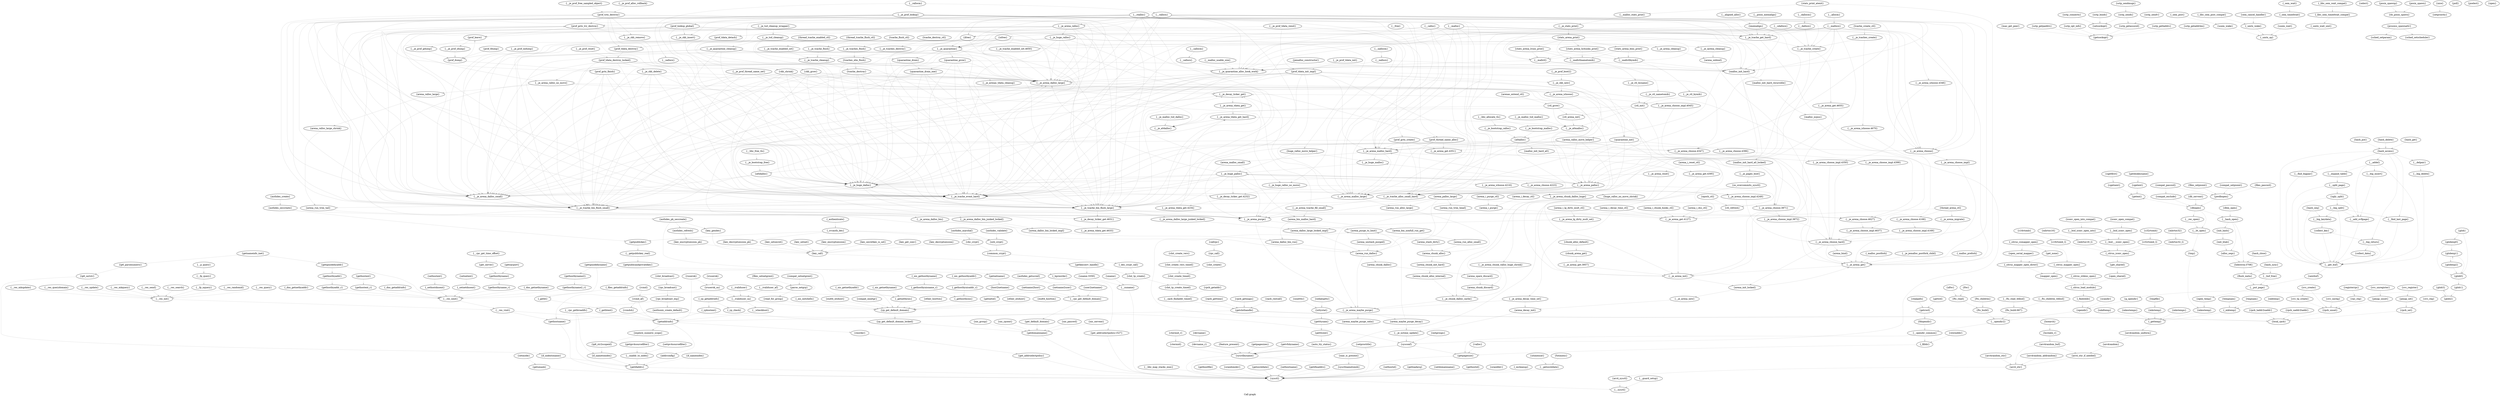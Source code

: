 digraph "Call graph" {
	label="Call graph";
	"Node0x807e65600" [label="{quarantine_drain}"];
	"Node0x807e65600" -> "Node0x807e656c0" [color="#00000033"];

	"Node0x8043d2160" [label="{arc4random_uniform}"];
	"Node0x8043d2160" -> "Node0x8043d1fe0" [color="#00000033"];

	"Node0x805695ea0" [label="{futimens}"];
	"Node0x805695ea0" -> "Node0x8083fab70" [color="#00000033"];

	"Node0x807e66c20" [label="{__je_malloc_tsd_dalloc}"];
	"Node0x807e66c20" -> "Node0x80733e3e0" [color="#00000033"];

	"Node0x807e4b7c0" [label="{ctl_arena_init}"];
	"Node0x807e4b7c0" -> "Node0x80733da20" [color="#00000033"];

	"Node0x808144100" [label="{__je_bootstrap_malloc}"];
	"Node0x808144100" -> "Node0x80733da80" [color="#00000033"];

	"Node0x80563d660" [label="{getsockopt}"];

	"Node0x807e43b80" [label="{chunk_arena_get}"];
	"Node0x807e43b80" -> "Node0x807e490c0" [color="#00000033"];

	"Node0x8081426c0" [label="{setmode}"];
	"Node0x8081426c0" -> "Node0x808142720" [color="#00000033"];

	"Node0x8056ae8c0" [label="{key_encryptsession_pk}"];
	"Node0x8056ae8c0" -> "Node0x8056aeec0" [color="#00000033"];

	"Node0x8056276a0" [label="{gethostbyname}"];
	"Node0x8056276a0" -> "Node0x8056273a0" [color="#00000033"];

	"Node0x803d2fee0" [label="{compat_setnetgrent}"];
	"Node0x803d2fee0" -> "Node0x803d2fe80" [color="#00000033"];

	"Node0x80733f580" [label="{__mallctl}"];
	"Node0x80733f580" -> "Node0x80733f5e0" [color="#00000033"];
	"Node0x80733f580" -> "Node0x8056ca580" [color="#00000033"];
	"Node0x80733f580" -> "Node0x8056ca5e0" [color="#00000033"];

	"Node0x807e65ea0" [label="{__je_arena_choose.4627}"];
	"Node0x807e65ea0" -> "Node0x807e660e0" [color="#00000033"];

	"Node0x805620660" [label="{c32rtomb}"];
	"Node0x805620660" -> "Node0x805620540" [color="#00000033"];

	"Node0x805699320" [label="{rpc_call}"];
	"Node0x805699320" -> "Node0x805698b40" [color="#00000033"];

	"Node0x80814c240" [label="{__fts_children_44bsd}"];
	"Node0x80814c240" -> "Node0x80814c060" [color="#00000033"];

	"Node0x80566b3e0" [label="{_mktemp}"];
	"Node0x80566b3e0" -> "Node0x80566b200" [color="#00000033"];

	"Node0x803d2d960" [label="{getent}"];
	"Node0x803d2d960" -> "Node0x803d2d960" [color="#00000033"];
	"Node0x803d2d960" -> "Node0x803cff1a0" [color="#00000033"];

	"Node0x8083fab70" [label="{__getosreldate}"];
	"Node0x8083fab70" -> "Node0x807dc1a00" [color="#00000033"];

	"Node0x80733f0a0" [label="{__je_quarantine}"];
	"Node0x80733f0a0" -> "Node0x80733e6e0" [color="#00000033"];
	"Node0x80733f0a0" -> "Node0x80733e740" [color="#00000033"];
	"Node0x80733f0a0" -> "Node0x807e65660" [color="#00000033"];
	"Node0x80733f0a0" -> "Node0x807e65600" [color="#00000033"];
	"Node0x80733f0a0" -> "Node0x80733e5c0" [color="#00000033"];
	"Node0x80733f0a0" -> "Node0x80733e560" [color="#00000033"];
	"Node0x80733f0a0" -> "Node0x80733dd20" [color="#00000033"];
	"Node0x80733f0a0" -> "Node0x80733e680" [color="#00000033"];

	"Node0x803d35aa0" [label="{dbm_open}"];
	"Node0x803d35aa0" -> "Node0x803d34030" [color="#00000033"];

	"Node0x8056ae4a0" [label="{get_server}"];
	"Node0x8056ae4a0" -> "Node0x8056276a0" [color="#00000033"];

	"Node0x805626f80" [label="{_nis_gethostbyname}"];
	"Node0x805626f80" -> "Node0x805626fe0" [color="#00000033"];

	"Node0x805698ba0" [label="{clnt_tp_create}"];
	"Node0x805698ba0" -> "Node0x8056988a0" [color="#00000033"];

	"Node0x805622a00" [label="{ether_ntohost}"];
	"Node0x805622a00" -> "Node0x807346060" [color="#00000033"];

	"Node0x807e41000" [label="{__je_arena_purge}"];
	"Node0x807e41000" -> "Node0x807e3d7a0" [color="#00000033"];
	"Node0x807e41000" -> "Node0x807e3d680" [color="#00000033"];

	"Node0x80733d9c0" [label="{__je_stats_print}"];
	"Node0x80733d9c0" -> "Node0x807e65c60" [color="#00000033"];
	"Node0x80733d9c0" -> "Node0x80733f580" [color="#00000033"];

	"Node0x807e412a0" [label="{__je_decay_ticker_get}"];
	"Node0x807e412a0" -> "Node0x807e41540" [color="#00000033"];

	"Node0x803d34e70" [label="{__find_last_page}"];
	"Node0x803d34e70" -> "Node0x803d349f0" [color="#00000033"];

	"Node0x805626d40" [label="{gethostent_r}"];
	"Node0x805626d40" -> "Node0x805625d80" [color="#00000033"];

	"Node0x807e41fc0" [label="{__je_arena_dalloc_bin_junked_locked}"];
	"Node0x807e41fc0" -> "Node0x807e42020" [color="#00000033"];

	"Node0x807348f40" [label="{globexp1}"];
	"Node0x807348f40" -> "Node0x807348e80" [color="#00000033"];
	"Node0x807348f40" -> "Node0x80813d6c0" [color="#00000033"];

	"Node0x807e3df20" [label="{arena_chunk_alloc}"];
	"Node0x807e3df20" -> "Node0x807e3e7c0" [color="#00000033"];

	"Node0x8044ccd80" [label="{iconv_open_into_compat}"];
	"Node0x8044ccd80" -> "Node0x8044cc660" [color="#00000033"];

	"Node0x805620720" [label="{mbrtoc16_l}"];
	"Node0x805620720" -> "Node0x8044c3960" [color="#00000033"];

	"Node0x8056ae440" [label="{__rpc_get_time_offset}"];
	"Node0x8056ae440" -> "Node0x8056ae4a0" [color="#00000033"];

	"Node0x805627a00" [label="{getnameinfo_inet}"];
	"Node0x805627a00" -> "Node0x805627be0" [color="#00000033"];
	"Node0x805627a00" -> "Node0x805627b80" [color="#00000033"];

	"Node0x80814dfe0" [label="{_umtx_wait_uint}"];
	"Node0x80814dfe0" -> "Node0x80814e160" [color="#00000033"];

	"Node0x8044c3d20" [label="{_citrus_load_module}"];
	"Node0x8044c3d20" -> "Node0x8044c4fe0" [color="#00000033"];

	"Node0x8083fbf80" [label="{__bt_open}"];
	"Node0x8083fbf80" -> "Node0x8083fbd70" [color="#00000033"];

	"Node0x80733ef20" [label="{__aligned_alloc}"];
	"Node0x80733ef20" -> "Node0x80733ee60" [color="#00000033"];

	"Node0x805698840" [label="{clnt_create_timed}"];
	"Node0x805698840" -> "Node0x8056988a0" [color="#00000033"];

	"Node0x805696860" [label="{select}"];

	"Node0x80733e560" [label="{__je_tcache_bin_flush_small}"];
	"Node0x80733e560" -> "Node0x807e66020" [color="#00000033"];
	"Node0x80733e560" -> "Node0x807e41fc0" [color="#00000033"];
	"Node0x80733e560" -> "Node0x807e41000" [color="#00000033"];
	"Node0x80733e560" -> "Node0x807e65ea0" [color="#00000033"];

	"Node0x805639e20" [label="{iruserok}"];
	"Node0x805639e20" -> "Node0x805639b80" [color="#00000033"];

	"Node0x807e65c60" [label="{stats_arena_print}"];
	"Node0x807e65c60" -> "Node0x807e65de0" [color="#00000033"];
	"Node0x807e65c60" -> "Node0x807e65d20" [color="#00000033"];
	"Node0x807e65c60" -> "Node0x80733f700" [color="#00000033"];
	"Node0x807e65c60" -> "Node0x80733f640" [color="#00000033"];
	"Node0x807e65c60" -> "Node0x80733f580" [color="#00000033"];
	"Node0x807e65c60" -> "Node0x807e65d80" [color="#00000033"];

	"Node0x80813d6c0" [label="{globexp2}"];
	"Node0x80813d6c0" -> "Node0x807348e80" [color="#00000033"];
	"Node0x80813d6c0" -> "Node0x807348f40" [color="#00000033"];

	"Node0x807347620" [label="{compat_passwd}"];
	"Node0x807347620" -> "Node0x807347740" [color="#00000033"];
	"Node0x807347620" -> "Node0x807346a80" [color="#00000033"];

	"Node0x80564a220" [label="{mac_get_peer}"];
	"Node0x80564a220" -> "Node0x80563d660" [color="#00000033"];

	"Node0x80733e8c0" [label="{__je_arena_tdata_get_hard}"];
	"Node0x80733e8c0" -> "Node0x80733e3e0" [color="#00000033"];
	"Node0x80733e8c0" -> "Node0x80733da20" [color="#00000033"];

	"Node0x80733f7c0" [label="{__malloc_usable_size}"];
	"Node0x80733f7c0" -> "Node0x8056ca5e0" [color="#00000033"];

	"Node0x807e3d860" [label="{__je_nstime_update}"];
	"Node0x807e3d860" -> "Node0x80813d7e0" [color="#00000033"];

	"Node0x807e66ec0" [label="{__je_tsd_cleanup_wrapper}"];
	"Node0x807e66ec0" -> "Node0x807e66da0" [color="#00000033"];

	"Node0x807e4aec0" [label="{__je_ckh_insert}"];
	"Node0x807e4aec0" -> "Node0x807e4af80" [color="#00000033"];

	"Node0x807e60ee0" [label="{prof_fdump}"];
	"Node0x807e60ee0" -> "Node0x807e5ea20" [color="#00000033"];

	"Node0x805625c60" [label="{_dns_getaddrinfo}"];
	"Node0x805625c60" -> "Node0x805625d80" [color="#00000033"];

	"Node0x805627be0" [label="{getipnodebyaddr}"];
	"Node0x805627be0" -> "Node0x805627760" [color="#00000033"];
	"Node0x805627be0" -> "Node0x805625d80" [color="#00000033"];

	"Node0x80733efe0" [label="{__realloc}"];
	"Node0x80733efe0" -> "Node0x80733ed40" [color="#00000033"];
	"Node0x80733efe0" -> "Node0x80733f100" [color="#00000033"];
	"Node0x80733efe0" -> "Node0x80733e560" [color="#00000033"];
	"Node0x80733efe0" -> "Node0x8056ca5e0" [color="#00000033"];
	"Node0x80733efe0" -> "Node0x80733dd20" [color="#00000033"];
	"Node0x80733efe0" -> "Node0x80733dd80" [color="#00000033"];
	"Node0x80733efe0" -> "Node0x80733dc00" [color="#00000033"];
	"Node0x80733efe0" -> "Node0x80733f0a0" [color="#00000033"];
	"Node0x80733efe0" -> "Node0x8056ca580" [color="#00000033"];
	"Node0x80733efe0" -> "Node0x80733e740" [color="#00000033"];
	"Node0x80733efe0" -> "Node0x80733f040" [color="#00000033"];
	"Node0x80733efe0" -> "Node0x80733e5c0" [color="#00000033"];
	"Node0x80733efe0" -> "Node0x80733e680" [color="#00000033"];
	"Node0x80733efe0" -> "Node0x80733dde0" [color="#00000033"];
	"Node0x80733efe0" -> "Node0x80733dba0" [color="#00000033"];
	"Node0x80733efe0" -> "Node0x80733e6e0" [color="#00000033"];
	"Node0x80733efe0" -> "Node0x80733eec0" [color="#00000033"];

	"Node0x8056af280" [label="{key_get_conv}"];
	"Node0x8056af280" -> "Node0x8056aeec0" [color="#00000033"];

	"Node0x807e53d40" [label="{arena_i_chunk_hooks_ctl}"];
	"Node0x807e53d40" -> "Node0x807e53bc0" [color="#00000033"];

	"Node0x803d34600" [label="{flush_meta}"];
	"Node0x803d34600" -> "Node0x803d34cc0" [color="#00000033"];

	"Node0x80733f460" [label="{__sdallocx}"];
	"Node0x80733f460" -> "Node0x80733ed40" [color="#00000033"];
	"Node0x80733f460" -> "Node0x80733f4c0" [color="#00000033"];
	"Node0x80733f460" -> "Node0x80733f220" [color="#00000033"];
	"Node0x80733f460" -> "Node0x80733dba0" [color="#00000033"];

	"Node0x803d34a50" [label="{__big_keydata}"];
	"Node0x803d34a50" -> "Node0x803d353e0" [color="#00000033"];

	"Node0x807e3e580" [label="{arena_spare_discard}"];
	"Node0x807e3e580" -> "Node0x807e3e640" [color="#00000033"];

	"Node0x805625ae0" [label="{_files_getaddrinfo}"];
	"Node0x805625ae0" -> "Node0x805625ba0" [color="#00000033"];

	"Node0x8056275e0" [label="{gethostbyname2_r}"];
	"Node0x8056275e0" -> "Node0x805625d80" [color="#00000033"];

	"Node0x80733dba0" [label="{__je_arena_choose}"];
	"Node0x80733dba0" -> "Node0x80733e080" [color="#00000033"];

	"Node0x808142060" [label="{scandir}"];
	"Node0x808142060" -> "Node0x80813d600" [color="#00000033"];

	"Node0x8056a6860" [label="{local_rpcb}"];
	"Node0x8056a6860" -> "Node0x8056a68c0" [color="#00000033"];

	"Node0x8056a64a0" [label="{rpc_reg}"];
	"Node0x8056a64a0" -> "Node0x8056a51e0" [color="#00000033"];

	"Node0x80733f640" [label="{__mallctlnametomib}"];
	"Node0x80733f640" -> "Node0x80733f6a0" [color="#00000033"];
	"Node0x80733f640" -> "Node0x8056ca580" [color="#00000033"];
	"Node0x80733f640" -> "Node0x8056ca5e0" [color="#00000033"];

	"Node0x8056afb20" [label="{user2netname}"];
	"Node0x8056afb20" -> "Node0x8056afb80" [color="#00000033"];

	"Node0x8056c80c0" [label="{hcreate_r}"];
	"Node0x8056c80c0" -> "Node0x8043d2100" [color="#00000033"];

	"Node0x807e53ec0" [label="{__je_tcaches_create}"];
	"Node0x807e53ec0" -> "Node0x80733f220" [color="#00000033"];
	"Node0x807e53ec0" -> "Node0x807e66b00" [color="#00000033"];

	"Node0x8043d1c20" [label="{arc4_stir}"];
	"Node0x8043d1c20" -> "Node0x8043d1d40" [color="#00000033"];

	"Node0x8044c3960" [label="{_citrus_iconv_open}"];
	"Node0x8044c3960" -> "Node0x8044c3a80" [color="#00000033"];

	"Node0x80733e680" [label="{__je_tcache_bin_flush_large}"];
	"Node0x80733e680" -> "Node0x807e66020" [color="#00000033"];
	"Node0x80733e680" -> "Node0x807e422c0" [color="#00000033"];
	"Node0x80733e680" -> "Node0x807e41000" [color="#00000033"];
	"Node0x80733e680" -> "Node0x807e65ea0" [color="#00000033"];

	"Node0x807e3e7c0" [label="{arena_chunk_init_hard}"];
	"Node0x807e3e7c0" -> "Node0x807e3e9a0" [color="#00000033"];

	"Node0x807e42020" [label="{arena_dalloc_bin_locked_impl}"];
	"Node0x807e42020" -> "Node0x807e41480" [color="#00000033"];

	"Node0x80733ece0" [label="{__malloc}"];
	"Node0x80733ece0" -> "Node0x80733ed40" [color="#00000033"];
	"Node0x80733ece0" -> "Node0x8056ca5e0" [color="#00000033"];
	"Node0x80733ece0" -> "Node0x80733dd20" [color="#00000033"];
	"Node0x80733ece0" -> "Node0x80733dd80" [color="#00000033"];
	"Node0x80733ece0" -> "Node0x80733dc00" [color="#00000033"];
	"Node0x80733ece0" -> "Node0x8056ca580" [color="#00000033"];
	"Node0x80733ece0" -> "Node0x80733dde0" [color="#00000033"];
	"Node0x80733ece0" -> "Node0x80733dba0" [color="#00000033"];

	"Node0x807e66500" [label="{__je_tcache_enabled_set.4650}"];
	"Node0x807e66500" -> "Node0x807e58540" [color="#00000033"];

	"Node0x80814c060" [label="{fts_build.667}"];
	"Node0x80814c060" -> "Node0x803d2d3c0" [color="#00000033"];

	"Node0x8056a6500" [label="{clnt_broadcast}"];
	"Node0x8056a6500" -> "Node0x805697ee0" [color="#00000033"];

	"Node0x80814ed00" [label="{_sem_post}"];
	"Node0x80814ed00" -> "Node0x80814ed60" [color="#00000033"];

	"Node0x8056a7f40" [label="{_authenticate}"];
	"Node0x8056a7f40" -> "Node0x8056ad0c0" [color="#00000033"];

	"Node0x803d2d240" [label="{fts_read}"];
	"Node0x803d2d240" -> "Node0x803d2d300" [color="#00000033"];

	"Node0x8043d1f80" [label="{arc4random_addrandom}"];
	"Node0x8043d1f80" -> "Node0x8043d1c20" [color="#00000033"];

	"Node0x807e41180" [label="{__je_arena_tcache_fill_small}"];
	"Node0x807e41180" -> "Node0x807e41000" [color="#00000033"];
	"Node0x807e41180" -> "Node0x807e412a0" [color="#00000033"];
	"Node0x807e41180" -> "Node0x807e41240" [color="#00000033"];

	"Node0x80813e980" [label="{sched_setparam}"];

	"Node0x8056ca5e0" [label="{__je_quarantine_alloc_hook_work}"];
	"Node0x8056ca5e0" -> "Node0x80733e680" [color="#00000033"];
	"Node0x8056ca5e0" -> "Node0x80733e6e0" [color="#00000033"];
	"Node0x8056ca5e0" -> "Node0x80733e5c0" [color="#00000033"];
	"Node0x8056ca5e0" -> "Node0x80733e560" [color="#00000033"];
	"Node0x8056ca5e0" -> "Node0x80733e740" [color="#00000033"];
	"Node0x8056ca5e0" -> "Node0x807e60fa0" [color="#00000033"];
	"Node0x8056ca5e0" -> "Node0x80733dd20" [color="#00000033"];

	"Node0x803d341b0" [label="{init_hash}"];
	"Node0x803d341b0" -> "Node0x803d34540" [color="#00000033"];

	"Node0x807e58540" [label="{__je_tcache_cleanup}"];
	"Node0x807e58540" -> "Node0x807e668c0" [color="#00000033"];

	"Node0x805627e20" [label="{if_indextoname}"];
	"Node0x805627e20" -> "Node0x805625420" [color="#00000033"];

	"Node0x805626500" [label="{if_nametoindex}"];
	"Node0x805626500" -> "Node0x805625420" [color="#00000033"];

	"Node0x80733ee60" [label="{imemalign}"];
	"Node0x80733ee60" -> "Node0x80733ed40" [color="#00000033"];
	"Node0x80733ee60" -> "Node0x8056ca580" [color="#00000033"];
	"Node0x80733ee60" -> "Node0x8056ca5e0" [color="#00000033"];
	"Node0x80733ee60" -> "Node0x80733eec0" [color="#00000033"];

	"Node0x803d2f7c0" [label="{gethostname}"];
	"Node0x803d2f7c0" -> "Node0x807dc1a00" [color="#00000033"];

	"Node0x80733dd80" [label="{__je_arena_malloc_large}"];
	"Node0x80733dd80" -> "Node0x807e41000" [color="#00000033"];
	"Node0x80733dd80" -> "Node0x807e412a0" [color="#00000033"];
	"Node0x80733dd80" -> "Node0x807e41ae0" [color="#00000033"];

	"Node0x807e60a00" [label="{__je_prof_thread_name_set}"];
	"Node0x807e60a00" -> "Node0x80733e6e0" [color="#00000033"];
	"Node0x807e60a00" -> "Node0x80733e740" [color="#00000033"];
	"Node0x807e60a00" -> "Node0x80733e5c0" [color="#00000033"];
	"Node0x807e60a00" -> "Node0x80733e560" [color="#00000033"];
	"Node0x807e60a00" -> "Node0x80733e680" [color="#00000033"];
	"Node0x807e60a00" -> "Node0x80733dd20" [color="#00000033"];
	"Node0x807e60a00" -> "Node0x807e60640" [color="#00000033"];

	"Node0x805698780" [label="{clnt_create_vers}"];
	"Node0x805698780" -> "Node0x8056987e0" [color="#00000033"];

	"Node0x807e660e0" [label="{__je_arena_choose_impl.4637}"];
	"Node0x807e660e0" -> "Node0x80733e1a0" [color="#00000033"];

	"Node0x805651d40" [label="{__p_query}"];
	"Node0x805651d40" -> "Node0x805651da0" [color="#00000033"];

	"Node0x807e5e960" [label="{__je_prof_gdump}"];
	"Node0x807e5e960" -> "Node0x807e5ea20" [color="#00000033"];

	"Node0x8044c3c00" [label="{open_shared}"];
	"Node0x8044c3c00" -> "Node0x8044c3d20" [color="#00000033"];

	"Node0x807e5ad60" [label="{prof_tctx_destroy}"];
	"Node0x807e5ad60" -> "Node0x807e5e060" [color="#00000033"];
	"Node0x807e5ad60" -> "Node0x80733e560" [color="#00000033"];
	"Node0x807e5ad60" -> "Node0x80733dd20" [color="#00000033"];
	"Node0x807e5ad60" -> "Node0x80733e6e0" [color="#00000033"];
	"Node0x807e5ad60" -> "Node0x80733e740" [color="#00000033"];
	"Node0x807e5ad60" -> "Node0x807e5e120" [color="#00000033"];
	"Node0x807e5ad60" -> "Node0x80733e5c0" [color="#00000033"];
	"Node0x807e5ad60" -> "Node0x80733e680" [color="#00000033"];
	"Node0x807e5ad60" -> "Node0x807e4b100" [color="#00000033"];

	"Node0x80813d780" [label="{initgroups}"];
	"Node0x80813d780" -> "Node0x80813d7e0" [color="#00000033"];

	"Node0x80733f1c0" [label="{__mallocx}"];
	"Node0x80733f1c0" -> "Node0x80733ed40" [color="#00000033"];
	"Node0x80733f1c0" -> "Node0x80733f220" [color="#00000033"];
	"Node0x80733f1c0" -> "Node0x8056ca5e0" [color="#00000033"];
	"Node0x80733f1c0" -> "Node0x80733dd20" [color="#00000033"];
	"Node0x80733f1c0" -> "Node0x80733dd80" [color="#00000033"];
	"Node0x80733f1c0" -> "Node0x80733dc00" [color="#00000033"];
	"Node0x80733f1c0" -> "Node0x8056ca580" [color="#00000033"];
	"Node0x80733f1c0" -> "Node0x80733dde0" [color="#00000033"];
	"Node0x80733f1c0" -> "Node0x80733dba0" [color="#00000033"];
	"Node0x80733f1c0" -> "Node0x80733d5a0" [color="#00000033"];
	"Node0x80733f1c0" -> "Node0x80733eec0" [color="#00000033"];

	"Node0x80814eca0" [label="{_sem_wait}"];
	"Node0x80814eca0" -> "Node0x80814ebe0" [color="#00000033"];

	"Node0x803d347e0" [label="{hash_access}"];
	"Node0x803d347e0" -> "Node0x803d34fc0" [color="#00000033"];
	"Node0x803d347e0" -> "Node0x803d34f30" [color="#00000033"];
	"Node0x803d347e0" -> "Node0x803d34e70" [color="#00000033"];
	"Node0x803d347e0" -> "Node0x803d34e10" [color="#00000033"];
	"Node0x803d347e0" -> "Node0x803d34ed0" [color="#00000033"];
	"Node0x803d347e0" -> "Node0x803d349f0" [color="#00000033"];

	"Node0x8056270a0" [label="{_nis_gethostbyaddr}"];
	"Node0x8056270a0" -> "Node0x805627100" [color="#00000033"];

	"Node0x805625f00" [label="{_yp_check}"];
	"Node0x805625f00" -> "Node0x8056c13c0" [color="#00000033"];

	"Node0x807e584e0" [label="{__je_tcache_flush}"];
	"Node0x807e584e0" -> "Node0x807e58540" [color="#00000033"];

	"Node0x807e59740" [label="{__je_arena_choose.4223}"];
	"Node0x807e59740" -> "Node0x807e59b60" [color="#00000033"];

	"Node0x8056ad0c0" [label="{_svcauth_des}"];
	"Node0x8056ad0c0" -> "Node0x8056aea40" [color="#00000033"];
	"Node0x8056ad0c0" -> "Node0x8056aeaa0" [color="#00000033"];
	"Node0x8056ad0c0" -> "Node0x8056af100" [color="#00000033"];
	"Node0x8056ad0c0" -> "Node0x8056ae680" [color="#00000033"];

	"Node0x8043d2c40" [label="{ctermid_r}"];
	"Node0x8043d2c40" -> "Node0x8043d2b80" [color="#00000033"];

	"Node0x80733e6e0" [label="{__je_arena_dalloc_large}"];
	"Node0x80733e6e0" -> "Node0x807e42320" [color="#00000033"];
	"Node0x80733e6e0" -> "Node0x807e41000" [color="#00000033"];
	"Node0x80733e6e0" -> "Node0x807e412a0" [color="#00000033"];

	"Node0x80733d660" [label="{__malloc_stats_print}"];
	"Node0x80733d660" -> "Node0x80733d9c0" [color="#00000033"];

	"Node0x805622ac0" [label="{ether_hostton}"];
	"Node0x805622ac0" -> "Node0x807346060" [color="#00000033"];

	"Node0x803d34c30" [label="{mkostemp}"];
	"Node0x803d34c30" -> "Node0x80566b200" [color="#00000033"];

	"Node0x805625240" [label="{reorder}"];
	"Node0x805625240" -> "Node0x805625600" [color="#00000033"];

	"Node0x8073473e0" [label="{nis_passwd}"];
	"Node0x8073473e0" -> "Node0x803d2dfc0" [color="#00000033"];

	"Node0x8056af1c0" [label="{key_decryptsession}"];
	"Node0x8056af1c0" -> "Node0x8056aeec0" [color="#00000033"];

	"Node0x807e53c80" [label="{arena_i_lg_dirty_mult_ctl}"];
	"Node0x807e53c80" -> "Node0x807e53bc0" [color="#00000033"];
	"Node0x807e53c80" -> "Node0x807e3d5c0" [color="#00000033"];

	"Node0x80733f100" [label="{__je_arena_ralloc}"];
	"Node0x80733f100" -> "Node0x80733e6e0" [color="#00000033"];
	"Node0x80733f100" -> "Node0x80733e740" [color="#00000033"];
	"Node0x80733f100" -> "Node0x80733f340" [color="#00000033"];
	"Node0x80733f100" -> "Node0x80733f0a0" [color="#00000033"];
	"Node0x80733f100" -> "Node0x80733dd20" [color="#00000033"];
	"Node0x80733f100" -> "Node0x80733e5c0" [color="#00000033"];
	"Node0x80733f100" -> "Node0x807e425c0" [color="#00000033"];
	"Node0x80733f100" -> "Node0x807e42560" [color="#00000033"];
	"Node0x80733f100" -> "Node0x80733e680" [color="#00000033"];
	"Node0x80733f100" -> "Node0x80733e560" [color="#00000033"];

	"Node0x803d351a0" [label="{__big_insert}"];
	"Node0x803d351a0" -> "Node0x803d35260" [color="#00000033"];

	"Node0x805698b40" [label="{clnt_create}"];
	"Node0x805698b40" -> "Node0x805698840" [color="#00000033"];

	"Node0x805631540" [label="{_getnetbynis}"];
	"Node0x805631540" -> "Node0x807346060" [color="#00000033"];

	"Node0x8044ccd20" [label="{iconv_open_compat}"];
	"Node0x8044ccd20" -> "Node0x8044cc4e0" [color="#00000033"];

	"Node0x807347e60" [label="{getttyent}"];
	"Node0x807347e60" -> "Node0x807348040" [color="#00000033"];

	"Node0x80733e080" [label="{__je_arena_choose_impl}"];
	"Node0x80733e080" -> "Node0x80733e1a0" [color="#00000033"];

	"Node0x803d352c0" [label="{__big_delete}"];
	"Node0x803d352c0" -> "Node0x803d349f0" [color="#00000033"];

	"Node0x8043d50c0" [label="{cgetent}"];
	"Node0x8043d50c0" -> "Node0x803d2d960" [color="#00000033"];

	"Node0x8056277c0" [label="{sethostent}"];
	"Node0x8056277c0" -> "Node0x805626b60" [color="#00000033"];

	"Node0x80733da80" [label="{a0ialloc}"];
	"Node0x80733da80" -> "Node0x80733dae0" [color="#00000033"];
	"Node0x80733da80" -> "Node0x80733dde0" [color="#00000033"];
	"Node0x80733da80" -> "Node0x80733dd20" [color="#00000033"];
	"Node0x80733da80" -> "Node0x80733dc00" [color="#00000033"];
	"Node0x80733da80" -> "Node0x80733d5a0" [color="#00000033"];
	"Node0x80733da80" -> "Node0x80733dba0" [color="#00000033"];
	"Node0x80733da80" -> "Node0x80733dd80" [color="#00000033"];

	"Node0x8056315a0" [label="{_nis_getnetbyaddr}"];
	"Node0x8056315a0" -> "Node0x805631540" [color="#00000033"];

	"Node0x805627100" [label="{_gethostbynisaddr_r}"];
	"Node0x805627100" -> "Node0x805627040" [color="#00000033"];

	"Node0x807e490c0" [label="{__je_arena_get.3957}"];
	"Node0x807e490c0" -> "Node0x8056cae20" [color="#00000033"];

	"Node0x803d34f30" [label="{__big_return}"];
	"Node0x803d34f30" -> "Node0x803d35380" [color="#00000033"];
	"Node0x803d34f30" -> "Node0x803d349f0" [color="#00000033"];

	"Node0x807e66020" [label="{__je_decay_ticker_get.4631}"];
	"Node0x807e66020" -> "Node0x807e66260" [color="#00000033"];

	"Node0x80733eb00" [label="{arena_unbind}"];
	"Node0x80733eb00" -> "Node0x80733d5a0" [color="#00000033"];

	"Node0x80566b380" [label="{mkdtemp}"];
	"Node0x80566b380" -> "Node0x80566b200" [color="#00000033"];

	"Node0x807e58000" [label="{thread_arena_ctl}"];
	"Node0x807e58000" -> "Node0x807e58060" [color="#00000033"];
	"Node0x807e58000" -> "Node0x80733e800" [color="#00000033"];
	"Node0x807e58000" -> "Node0x807e53bc0" [color="#00000033"];

	"Node0x807e3daa0" [label="{arena_unstash_purged}"];
	"Node0x807e3daa0" -> "Node0x807e3e100" [color="#00000033"];

	"Node0x807e3d0e0" [label="{__je_arena_chunk_dalloc_huge}"];
	"Node0x807e3d0e0" -> "Node0x807e3d1a0" [color="#00000033"];

	"Node0x8044c0aa0" [label="{_citrus_mapper_open}"];
	"Node0x8044c0aa0" -> "Node0x8044c4740" [color="#00000033"];

	"Node0x807e58360" [label="{thread_tcache_enabled_ctl}"];
	"Node0x807e58360" -> "Node0x807e58420" [color="#00000033"];

	"Node0x805620540" [label="{c32rtomb_l}"];
	"Node0x805620540" -> "Node0x8044c3960" [color="#00000033"];

	"Node0x807e42380" [label="{arena_ralloc_large}"];
	"Node0x807e42380" -> "Node0x807e42500" [color="#00000033"];

	"Node0x8056337c0" [label="{if_nameindex}"];
	"Node0x8056337c0" -> "Node0x805625420" [color="#00000033"];

	"Node0x807e60100" [label="{__je_prof_tdata_init}"];
	"Node0x807e60100" -> "Node0x807e60220" [color="#00000033"];

	"Node0x80813dd80" [label="{nice}"];
	"Node0x80813dd80" -> "Node0x80813de40" [color="#00000033"];

	"Node0x805627b80" [label="{ip6_parsenumeric}"];
	"Node0x805627b80" -> "Node0x805627dc0" [color="#00000033"];

	"Node0x807e58480" [label="{thread_tcache_flush_ctl}"];
	"Node0x807e58480" -> "Node0x807e584e0" [color="#00000033"];

	"Node0x807e4a920" [label="{__je_arena_ichoose}"];
	"Node0x807e4a920" -> "Node0x807e4aaa0" [color="#00000033"];

	"Node0x807e3d9e0" [label="{arena_stash_dirty}"];
	"Node0x807e3d9e0" -> "Node0x807e3df20" [color="#00000033"];

	"Node0x807e66620" [label="{__je_arena_get.4655}"];
	"Node0x807e66620" -> "Node0x8056cae20" [color="#00000033"];

	"Node0x8044c0c80" [label="{_citrus_mapper_open_direct}"];
	"Node0x8044c0c80" -> "Node0x8044c4740" [color="#00000033"];

	"Node0x807e54040" [label="{__je_tcaches_destroy}"];
	"Node0x807e54040" -> "Node0x807e66b60" [color="#00000033"];

	"Node0x807e5a400" [label="{huge_ralloc_no_move_shrink}"];
	"Node0x807e5a400" -> "Node0x807e3d2c0" [color="#00000033"];

	"Node0x80813ec20" [label="{posix_spawnp}"];
	"Node0x80813ec20" -> "Node0x80813e7a0" [color="#00000033"];

	"Node0x80733fe80" [label="{_malloc_postfork}"];
	"Node0x80733fe80" -> "Node0x80733d5a0" [color="#00000033"];

	"Node0x803d35080" [label="{__expand_table}"];
	"Node0x803d35080" -> "Node0x803d35140" [color="#00000033"];

	"Node0x8056c8060" [label="{hsearch}"];
	"Node0x8056c8060" -> "Node0x8056c80c0" [color="#00000033"];

	"Node0x80566b1a0" [label="{mkostemps}"];
	"Node0x80566b1a0" -> "Node0x80566b200" [color="#00000033"];

	"Node0x8056314e0" [label="{_nis_getnetbyname}"];
	"Node0x8056314e0" -> "Node0x805631540" [color="#00000033"];

	"Node0x80733ef80" [label="{__calloc}"];
	"Node0x80733ef80" -> "Node0x80733ed40" [color="#00000033"];
	"Node0x80733ef80" -> "Node0x8056ca5e0" [color="#00000033"];
	"Node0x80733ef80" -> "Node0x80733dd20" [color="#00000033"];
	"Node0x80733ef80" -> "Node0x80733dd80" [color="#00000033"];
	"Node0x80733ef80" -> "Node0x80733dc00" [color="#00000033"];
	"Node0x80733ef80" -> "Node0x8056ca580" [color="#00000033"];
	"Node0x80733ef80" -> "Node0x80733dde0" [color="#00000033"];
	"Node0x80733ef80" -> "Node0x80733dba0" [color="#00000033"];

	"Node0x807e651e0" [label="{__je_arena_choose.4396}"];
	"Node0x807e651e0" -> "Node0x807e65540" [color="#00000033"];

	"Node0x807e41540" [label="{__je_arena_tdata_get}"];
	"Node0x807e41540" -> "Node0x80733e8c0" [color="#00000033"];

	"Node0x80733f280" [label="{__rallocx}"];
	"Node0x80733f280" -> "Node0x80733ed40" [color="#00000033"];
	"Node0x80733f280" -> "Node0x80733f100" [color="#00000033"];
	"Node0x80733f280" -> "Node0x80733e560" [color="#00000033"];
	"Node0x80733f280" -> "Node0x80733dd20" [color="#00000033"];
	"Node0x80733f280" -> "Node0x80733f220" [color="#00000033"];
	"Node0x80733f280" -> "Node0x8056ca5e0" [color="#00000033"];
	"Node0x80733f280" -> "Node0x80733e6e0" [color="#00000033"];
	"Node0x80733f280" -> "Node0x80733f0a0" [color="#00000033"];
	"Node0x80733f280" -> "Node0x80733e740" [color="#00000033"];
	"Node0x80733f280" -> "Node0x80733e5c0" [color="#00000033"];
	"Node0x80733f280" -> "Node0x80733e680" [color="#00000033"];
	"Node0x80733f280" -> "Node0x80733dba0" [color="#00000033"];
	"Node0x80733f280" -> "Node0x80733d5a0" [color="#00000033"];
	"Node0x80733f280" -> "Node0x80733eec0" [color="#00000033"];

	"Node0x8056a78e0" [label="{svc_unregister}"];
	"Node0x8056a78e0" -> "Node0x8056a5180" [color="#00000033"];

	"Node0x807e3d2c0" [label="{__je_arena_chunk_ralloc_huge_shrink}"];
	"Node0x807e3d2c0" -> "Node0x807e3d1a0" [color="#00000033"];

	"Node0x807e425c0" [label="{__je_huge_ralloc}"];
	"Node0x807e425c0" -> "Node0x80733e680" [color="#00000033"];
	"Node0x807e425c0" -> "Node0x80733e6e0" [color="#00000033"];
	"Node0x807e425c0" -> "Node0x80733e5c0" [color="#00000033"];
	"Node0x807e425c0" -> "Node0x80733e560" [color="#00000033"];
	"Node0x807e425c0" -> "Node0x80733e740" [color="#00000033"];
	"Node0x807e425c0" -> "Node0x80733f0a0" [color="#00000033"];
	"Node0x807e425c0" -> "Node0x807e5a520" [color="#00000033"];
	"Node0x807e425c0" -> "Node0x80733dd20" [color="#00000033"];
	"Node0x807e425c0" -> "Node0x807e423e0" [color="#00000033"];

	"Node0x805651ce0" [label="{__res_vinit}"];
	"Node0x805651ce0" -> "Node0x803d2f7c0" [color="#00000033"];
	"Node0x805651ce0" -> "Node0x805622f40" [color="#00000033"];

	"Node0x80569af40" [label="{getrpcport}"];
	"Node0x80569af40" -> "Node0x8056276a0" [color="#00000033"];

	"Node0x807e4b1c0" [label="{ckh_shrink}"];
	"Node0x807e4b1c0" -> "Node0x80733e6e0" [color="#00000033"];
	"Node0x807e4b1c0" -> "Node0x80733e5c0" [color="#00000033"];
	"Node0x807e4b1c0" -> "Node0x80733e560" [color="#00000033"];
	"Node0x807e4b1c0" -> "Node0x80733e740" [color="#00000033"];
	"Node0x807e4b1c0" -> "Node0x80733e680" [color="#00000033"];
	"Node0x807e4b1c0" -> "Node0x807e4a920" [color="#00000033"];
	"Node0x807e4b1c0" -> "Node0x80733dd20" [color="#00000033"];
	"Node0x807e4b1c0" -> "Node0x80733eec0" [color="#00000033"];

	"Node0x8044c3a80" [label="{get_shared}"];
	"Node0x8044c3a80" -> "Node0x8044c3c00" [color="#00000033"];

	"Node0x805651e00" [label="{__fp_nquery}"];
	"Node0x805651e00" -> "Node0x805651c80" [color="#00000033"];

	"Node0x8056ca520" [label="{jemalloc_constructor}"];
	"Node0x8056ca520" -> "Node0x8056ca580" [color="#00000033"];
	"Node0x8056ca520" -> "Node0x8056ca5e0" [color="#00000033"];

	"Node0x8056a51e0" [label="{rpcb_unset}"];
	"Node0x8056a51e0" -> "Node0x8056a6860" [color="#00000033"];

	"Node0x807e5fd40" [label="{prof_gctx_create}"];
	"Node0x807e5fd40" -> "Node0x807e5fe60" [color="#00000033"];
	"Node0x807e5fd40" -> "Node0x80733dd80" [color="#00000033"];
	"Node0x807e5fd40" -> "Node0x80733dc00" [color="#00000033"];
	"Node0x807e5fd40" -> "Node0x80733dde0" [color="#00000033"];
	"Node0x807e5fd40" -> "Node0x807e5fc20" [color="#00000033"];
	"Node0x807e5fd40" -> "Node0x80733dd20" [color="#00000033"];

	"Node0x805639d00" [label="{__icheckhost}"];
	"Node0x805639d00" -> "Node0x805622f40" [color="#00000033"];

	"Node0x807e41d80" [label="{arena_palloc_large}"];
	"Node0x807e41d80" -> "Node0x807e41ba0" [color="#00000033"];
	"Node0x807e41d80" -> "Node0x807e3e100" [color="#00000033"];
	"Node0x807e41d80" -> "Node0x807e41000" [color="#00000033"];
	"Node0x807e41d80" -> "Node0x807e41ea0" [color="#00000033"];
	"Node0x807e41d80" -> "Node0x807e412a0" [color="#00000033"];
	"Node0x807e41d80" -> "Node0x807e41e40" [color="#00000033"];
	"Node0x807e41d80" -> "Node0x807e41ae0" [color="#00000033"];

	"Node0x803d34030" [label="{__hash_open}"];
	"Node0x803d34030" -> "Node0x803d343c0" [color="#00000033"];
	"Node0x803d34030" -> "Node0x803d34270" [color="#00000033"];
	"Node0x803d34030" -> "Node0x803d341b0" [color="#00000033"];

	"Node0x807e65d20" [label="{stats_arena_bins_print}"];
	"Node0x807e65d20" -> "Node0x80733f700" [color="#00000033"];
	"Node0x807e65d20" -> "Node0x80733f640" [color="#00000033"];
	"Node0x807e65d20" -> "Node0x80733f580" [color="#00000033"];

	"Node0x80733e5c0" [label="{__je_arena_dalloc_small}"];
	"Node0x80733e5c0" -> "Node0x807e42260" [color="#00000033"];
	"Node0x80733e5c0" -> "Node0x807e41000" [color="#00000033"];
	"Node0x80733e5c0" -> "Node0x807e412a0" [color="#00000033"];

	"Node0x80563dc60" [label="{sctp_sendmsgx}"];
	"Node0x80563dc60" -> "Node0x80563dc00" [color="#00000033"];

	"Node0x8056afa60" [label="{netname2user}"];
	"Node0x8056afa60" -> "Node0x8056afb80" [color="#00000033"];
	"Node0x8056afa60" -> "Node0x8056afbe0" [color="#00000033"];

	"Node0x8056987e0" [label="{clnt_create_vers_timed}"];
	"Node0x8056987e0" -> "Node0x805698840" [color="#00000033"];

	"Node0x805614120" [label="{tmpfile}"];
	"Node0x805614120" -> "Node0x80566b320" [color="#00000033"];

	"Node0x8056a5120" [label="{rpcb_set}"];
	"Node0x8056a5120" -> "Node0x8056a6860" [color="#00000033"];

	"Node0x805651da0" [label="{__fp_query}"];
	"Node0x805651da0" -> "Node0x805651e00" [color="#00000033"];

	"Node0x807e42560" [label="{arena_ralloc_move_helper}"];
	"Node0x807e42560" -> "Node0x807e41ba0" [color="#00000033"];
	"Node0x807e42560" -> "Node0x80733dde0" [color="#00000033"];
	"Node0x807e42560" -> "Node0x80733dd80" [color="#00000033"];
	"Node0x807e42560" -> "Node0x80733dc00" [color="#00000033"];
	"Node0x807e42560" -> "Node0x80733dd20" [color="#00000033"];
	"Node0x807e42560" -> "Node0x80733eec0" [color="#00000033"];

	"Node0x80814e100" [label="{_umtx_wake}"];
	"Node0x80814e100" -> "Node0x80814e160" [color="#00000033"];

	"Node0x805637180" [label="{get_addrselectpolicy.1527}"];
	"Node0x805637180" -> "Node0x807dc1a00" [color="#00000033"];

	"Node0x80733f4c0" [label="{isfree}"];
	"Node0x80733f4c0" -> "Node0x80733e6e0" [color="#00000033"];
	"Node0x80733f4c0" -> "Node0x80733e740" [color="#00000033"];
	"Node0x80733f4c0" -> "Node0x80733e5c0" [color="#00000033"];
	"Node0x80733f4c0" -> "Node0x80733e560" [color="#00000033"];
	"Node0x80733f4c0" -> "Node0x80733f0a0" [color="#00000033"];
	"Node0x80733f4c0" -> "Node0x80733dd20" [color="#00000033"];
	"Node0x80733f4c0" -> "Node0x80733e680" [color="#00000033"];

	"Node0x8056397c0" [label="{rcmdsh}"];
	"Node0x8056397c0" -> "Node0x805622f40" [color="#00000033"];

	"Node0x805631a20" [label="{setnetent}"];
	"Node0x805631a20" -> "Node0x805631120" [color="#00000033"];

	"Node0x807e59b60" [label="{__je_arena_choose_impl.4249}"];
	"Node0x807e59b60" -> "Node0x80733e1a0" [color="#00000033"];

	"Node0x80563e0e0" [label="{getipv4sourcefilter}"];
	"Node0x80563e0e0" -> "Node0x80563e020" [color="#00000033"];

	"Node0x807e5ea20" [label="{prof_dump}"];
	"Node0x807e5ea20" -> "Node0x807e5e540" [color="#00000033"];
	"Node0x807e5ea20" -> "Node0x807e5ee40" [color="#00000033"];

	"Node0x805633ee0" [label="{getipnodebyname}"];
	"Node0x805633ee0" -> "Node0x805637000" [color="#00000033"];
	"Node0x805633ee0" -> "Node0x805625d80" [color="#00000033"];
	"Node0x805633ee0" -> "Node0x805627700" [color="#00000033"];

	"Node0x8043d5d80" [label="{__libc_map_stacks_exec}"];
	"Node0x8043d5d80" -> "Node0x807dc1a00" [color="#00000033"];

	"Node0x803d2fe80" [label="{parse_netgrp}"];
	"Node0x803d2fe80" -> "Node0x803d2fe80" [color="#00000033"];
	"Node0x803d2fe80" -> "Node0x807346000" [color="#00000033"];

	"Node0x805652160" [label="{__res_update}"];
	"Node0x805652160" -> "Node0x805651c80" [color="#00000033"];

	"Node0x8044cc660" [label="{__bsd_iconv_open_into}"];
	"Node0x8044cc660" -> "Node0x8044cc540" [color="#00000033"];

	"Node0x807e5fbc0" [label="{__je_arena_ichoose.4346}"];
	"Node0x807e5fbc0" -> "Node0x807e5fda0" [color="#00000033"];

	"Node0x80733dc00" [label="{__je_tcache_alloc_small_hard}"];
	"Node0x80733dc00" -> "Node0x807e41180" [color="#00000033"];

	"Node0x8043d2040" [label="{arc4_stir_if_needed}"];
	"Node0x8043d2040" -> "Node0x8043d1c20" [color="#00000033"];

	"Node0x80733f6a0" [label="{__je_ctl_nametomib}"];
	"Node0x80733f6a0" -> "Node0x807e4b640" [color="#00000033"];

	"Node0x8056140c0" [label="{tempnam}"];
	"Node0x8056140c0" -> "Node0x80566b3e0" [color="#00000033"];

	"Node0x807dc1a00" [label="{sysctl}"];
	"Node0x807dc1a00" -> "Node0x8043d1f20" [color="#00000033"];

	"Node0x80813e920" [label="{sched_setscheduler}"];

	"Node0x807e605e0" [label="{__je_prof_tdata_reinit}"];
	"Node0x807e605e0" -> "Node0x807e606a0" [color="#00000033"];
	"Node0x807e605e0" -> "Node0x807e60220" [color="#00000033"];
	"Node0x807e605e0" -> "Node0x807e60640" [color="#00000033"];

	"Node0x807e3d5c0" [label="{__je_arena_lg_dirty_mult_set}"];
	"Node0x807e3d5c0" -> "Node0x807e3d680" [color="#00000033"];

	"Node0x805651ec0" [label="{__res_mkquery}"];
	"Node0x805651ec0" -> "Node0x805651c80" [color="#00000033"];

	"Node0x80563d900" [label="{sctp_getpaddrs}"];
	"Node0x80563d900" -> "Node0x80563d660" [color="#00000033"];

	"Node0x80733f520" [label="{__nallocx}"];
	"Node0x80733f520" -> "Node0x8056ca580" [color="#00000033"];
	"Node0x80733f520" -> "Node0x8056ca5e0" [color="#00000033"];

	"Node0x8043d6b60" [label="{feature_present}"];
	"Node0x8043d6b60" -> "Node0x8043d2be0" [color="#00000033"];

	"Node0x80814ebe0" [label="{_sem_timedwait}"];
	"Node0x80814ebe0" -> "Node0x80814ec40" [color="#00000033"];

	"Node0x8056a6d40" [label="{rpcb_taddr2uaddr}"];
	"Node0x8056a6d40" -> "Node0x8056a6860" [color="#00000033"];

	"Node0x807e600a0" [label="{__je_prof_mdump}"];
	"Node0x807e600a0" -> "Node0x807e5ea20" [color="#00000033"];

	"Node0x807e3d6e0" [label="{arena_maybe_purge_ratio}"];
	"Node0x807e3d6e0" -> "Node0x807e3d7a0" [color="#00000033"];

	"Node0x8056c9260" [label="{realpath}"];
	"Node0x8056c9260" -> "Node0x807dc1ac0" [color="#00000033"];

	"Node0x807e4af80" [label="{ckh_grow}"];
	"Node0x807e4af80" -> "Node0x80733e6e0" [color="#00000033"];
	"Node0x807e4af80" -> "Node0x80733e5c0" [color="#00000033"];
	"Node0x807e4af80" -> "Node0x80733e560" [color="#00000033"];
	"Node0x807e4af80" -> "Node0x80733e740" [color="#00000033"];
	"Node0x807e4af80" -> "Node0x80733e680" [color="#00000033"];
	"Node0x807e4af80" -> "Node0x807e4a920" [color="#00000033"];
	"Node0x807e4af80" -> "Node0x80733dd20" [color="#00000033"];
	"Node0x807e4af80" -> "Node0x80733eec0" [color="#00000033"];

	"Node0x8056a63e0" [label="{callrpc}"];
	"Node0x8056a63e0" -> "Node0x805699320" [color="#00000033"];

	"Node0x8056afd00" [label="{get_default_domain}"];
	"Node0x8056afd00" -> "Node0x803d2dfc0" [color="#00000033"];

	"Node0x807346060" [label="{yp_get_default_domain}"];
	"Node0x807346060" -> "Node0x8056c13c0" [color="#00000033"];

	"Node0x80813dd20" [label="{nftw}"];
	"Node0x80813dd20" -> "Node0x803d2d240" [color="#00000033"];

	"Node0x807348040" [label="{auto_tty_status}"];
	"Node0x807348040" -> "Node0x8043d2be0" [color="#00000033"];

	"Node0x8043d2f40" [label="{devname}"];
	"Node0x8043d2f40" -> "Node0x8043d2ee0" [color="#00000033"];

	"Node0x80563d8a0" [label="{sctp_opt_info}"];
	"Node0x80563d8a0" -> "Node0x80563d660" [color="#00000033"];

	"Node0x807e42320" [label="{arena_dalloc_large_locked_impl}"];
	"Node0x807e42320" -> "Node0x807e3e100" [color="#00000033"];

	"Node0x805620900" [label="{mbrtoc32_l}"];
	"Node0x805620900" -> "Node0x8044c3960" [color="#00000033"];

	"Node0x807e5ee40" [label="{prof_gctx_finish}"];
	"Node0x807e5ee40" -> "Node0x807e5e060" [color="#00000033"];
	"Node0x807e5ee40" -> "Node0x80733e560" [color="#00000033"];
	"Node0x807e5ee40" -> "Node0x80733dd20" [color="#00000033"];
	"Node0x807e5ee40" -> "Node0x80733e740" [color="#00000033"];
	"Node0x807e5ee40" -> "Node0x80733e5c0" [color="#00000033"];
	"Node0x807e5ee40" -> "Node0x80733e680" [color="#00000033"];
	"Node0x807e5ee40" -> "Node0x80733e6e0" [color="#00000033"];

	"Node0x807e5a1c0" [label="{__je_arena_tdata_get.4234}"];
	"Node0x807e5a1c0" -> "Node0x80733e8c0" [color="#00000033"];

	"Node0x8056a6ce0" [label="{rpcb_gettime}"];
	"Node0x8056a6ce0" -> "Node0x8056a68c0" [color="#00000033"];

	"Node0x807346a80" [label="{pwdbopen}"];
	"Node0x807346a80" -> "Node0x803cff1a0" [color="#00000033"];

	"Node0x808142720" [label="{getumask}"];
	"Node0x808142720" -> "Node0x807dc1a00" [color="#00000033"];

	"Node0x807e58420" [label="{__je_tcache_enabled_set}"];
	"Node0x807e58420" -> "Node0x807e58540" [color="#00000033"];

	"Node0x80814e2e0" [label="{_libc_sem_post_compat}"];
	"Node0x80814e2e0" -> "Node0x80814e100" [color="#00000033"];

	"Node0x805639e80" [label="{__ivaliduser}"];
	"Node0x805639e80" -> "Node0x805639be0" [color="#00000033"];

	"Node0x805696680" [label="{poll}"];

	"Node0x807e41420" [label="{arena_bin_nonfull_run_get}"];
	"Node0x807e41420" -> "Node0x807e41600" [color="#00000033"];

	"Node0x805625060" [label="{explore_numeric_scope}"];
	"Node0x805625060" -> "Node0x8056253c0" [color="#00000033"];

	"Node0x8081447c0" [label="{valloc}"];
	"Node0x8081447c0" -> "Node0x807346600" [color="#00000033"];

	"Node0x803d354a0" [label="{newbuf}"];
	"Node0x803d354a0" -> "Node0x803d34cc0" [color="#00000033"];

	"Node0x80813d3c0" [label="{glob3}"];
	"Node0x80813d3c0" -> "Node0x80813d1e0" [color="#00000033"];
	"Node0x80813d3c0" -> "Node0x80813d480" [color="#00000033"];

	"Node0x805625420" [label="{getifaddrs}"];
	"Node0x805625420" -> "Node0x807dc1a00" [color="#00000033"];

	"Node0x803d2df60" [label="{fdopendir}"];
	"Node0x803d2df60" -> "Node0x80813e140" [color="#00000033"];

	"Node0x803d343c0" [label="{hdestroy.3708}"];
	"Node0x803d343c0" -> "Node0x803d345a0" [color="#00000033"];
	"Node0x803d343c0" -> "Node0x803d34600" [color="#00000033"];

	"Node0x805639ee0" [label="{__ivaliduser_af}"];
	"Node0x805639ee0" -> "Node0x805639be0" [color="#00000033"];

	"Node0x8044cc420" [label="{_citrus_stdenc_open}"];
	"Node0x8044cc420" -> "Node0x8044c3d20" [color="#00000033"];

	"Node0x805622ca0" [label="{eui64_hostton}"];
	"Node0x805622ca0" -> "Node0x807346060" [color="#00000033"];

	"Node0x807e42500" [label="{arena_ralloc_large_shrink}"];
	"Node0x807e42500" -> "Node0x807e41ea0" [color="#00000033"];

	"Node0x805627dc0" [label="{ip6_sa2str}"];
	"Node0x805627dc0" -> "Node0x805627e20" [color="#00000033"];

	"Node0x80813e140" [label="{__opendir_common}"];
	"Node0x80813e140" -> "Node0x807346600" [color="#00000033"];
	"Node0x80813e140" -> "Node0x80813e200" [color="#00000033"];

	"Node0x807e5fc20" [label="{__je_arena_choose.4347}"];
	"Node0x807e5fc20" -> "Node0x807e5fda0" [color="#00000033"];

	"Node0x8044c4740" [label="{mapper_open}"];
	"Node0x8044c4740" -> "Node0x8044c3d20" [color="#00000033"];

	"Node0x807e53ce0" [label="{arena_i_decay_time_ctl}"];
	"Node0x807e53ce0" -> "Node0x807e53bc0" [color="#00000033"];
	"Node0x807e53ce0" -> "Node0x807e3ee20" [color="#00000033"];

	"Node0x807dc1ac0" [label="{getcwd}"];
	"Node0x807dc1ac0" -> "Node0x803d2df60" [color="#00000033"];

	"Node0x8056978e0" [label="{__rpc_getbroadifs}"];
	"Node0x8056978e0" -> "Node0x805626500" [color="#00000033"];
	"Node0x8056978e0" -> "Node0x805622f40" [color="#00000033"];
	"Node0x8056978e0" -> "Node0x805625420" [color="#00000033"];

	"Node0x803d35440" [label="{__big_split}"];
	"Node0x803d35440" -> "Node0x803d34a50" [color="#00000033"];
	"Node0x803d35440" -> "Node0x803d34e70" [color="#00000033"];
	"Node0x803d35440" -> "Node0x803d349f0" [color="#00000033"];
	"Node0x803d35440" -> "Node0x803d35260" [color="#00000033"];

	"Node0x8056afb80" [label="{__rpc_get_default_domain}"];
	"Node0x8056afb80" -> "Node0x8056afd00" [color="#00000033"];

	"Node0x807e3e2e0" [label="{arena_chunk_dalloc}"];
	"Node0x807e3e2e0" -> "Node0x807e3e580" [color="#00000033"];

	"Node0x80733dde0" [label="{__je_arena_malloc_hard}"];
	"Node0x80733dde0" -> "Node0x807e41ba0" [color="#00000033"];
	"Node0x80733dde0" -> "Node0x80733dd80" [color="#00000033"];
	"Node0x80733dde0" -> "Node0x807e41c60" [color="#00000033"];
	"Node0x80733dde0" -> "Node0x807e41c00" [color="#00000033"];

	"Node0x807e53bc0" [label="{__je_arena_get.4127}"];
	"Node0x807e53bc0" -> "Node0x8056cae20" [color="#00000033"];

	"Node0x80733f940" [label="{__dallocm}"];
	"Node0x80733f940" -> "Node0x80733f400" [color="#00000033"];

	"Node0x803d2d7e0" [label="{getbootfile}"];
	"Node0x803d2d7e0" -> "Node0x807dc1a00" [color="#00000033"];

	"Node0x803d34090" [label="{__rec_open}"];
	"Node0x803d34090" -> "Node0x8083fbf80" [color="#00000033"];

	"Node0x807e60e20" [label="{__je_prof_boot2}"];
	"Node0x807e60e20" -> "Node0x807e4a800" [color="#00000033"];

	"Node0x807e66b00" [label="{__je_arena_ichoose.4670}"];
	"Node0x807e66b00" -> "Node0x807e660e0" [color="#00000033"];

	"Node0x807e65660" [label="{quarantine_grow}"];
	"Node0x807e65660" -> "Node0x80733e740" [color="#00000033"];
	"Node0x807e65660" -> "Node0x80733e6e0" [color="#00000033"];
	"Node0x807e65660" -> "Node0x80733e5c0" [color="#00000033"];
	"Node0x807e65660" -> "Node0x80733e560" [color="#00000033"];
	"Node0x807e65660" -> "Node0x807e656c0" [color="#00000033"];
	"Node0x807e65660" -> "Node0x807e60fa0" [color="#00000033"];
	"Node0x807e65660" -> "Node0x80733dd20" [color="#00000033"];
	"Node0x807e65660" -> "Node0x80733e680" [color="#00000033"];

	"Node0x807e53f20" [label="{tcache_flush_ctl}"];
	"Node0x807e53f20" -> "Node0x807e53f80" [color="#00000033"];

	"Node0x8056ae740" [label="{getnetname}"];
	"Node0x8056ae740" -> "Node0x8056afac0" [color="#00000033"];
	"Node0x8056ae740" -> "Node0x8056afb20" [color="#00000033"];

	"Node0x805614180" [label="{tmpnam}"];
	"Node0x805614180" -> "Node0x80566b3e0" [color="#00000033"];

	"Node0x807e5f9e0" [label="{__je_prof_free_sampled_object}"];
	"Node0x807e5f9e0" -> "Node0x807e5ad60" [color="#00000033"];

	"Node0x8056a5180" [label="{pmap_unset}"];
	"Node0x8056a5180" -> "Node0x8056a51e0" [color="#00000033"];

	"Node0x8056c90e0" [label="{srandomdev}"];
	"Node0x8056c90e0" -> "Node0x807dc1a00" [color="#00000033"];

	"Node0x805626b60" [label="{_sethostdnsent}"];
	"Node0x805626b60" -> "Node0x805625d80" [color="#00000033"];

	"Node0x803d349f0" [label="{__get_buf}"];
	"Node0x803d349f0" -> "Node0x803d354a0" [color="#00000033"];

	"Node0x8043d1f20" [label="{__sysctl}"];

	"Node0x8044c0920" [label="{_citrus_csmapper_open}"];
	"Node0x8044c0920" -> "Node0x8044c0aa0" [color="#00000033"];
	"Node0x8044c0920" -> "Node0x8044c0a40" [color="#00000033"];
	"Node0x8044c0920" -> "Node0x8044c0b60" [color="#00000033"];

	"Node0x8073465a0" [label="{getosreldate}"];
	"Node0x8073465a0" -> "Node0x807dc1a00" [color="#00000033"];

	"Node0x807347380" [label="{files_passwd}"];
	"Node0x807347380" -> "Node0x807346a80" [color="#00000033"];

	"Node0x8056ae7a0" [label="{key_gendes}"];
	"Node0x8056ae7a0" -> "Node0x8056aeec0" [color="#00000033"];

	"Node0x803d35140" [label="{__split_page}"];
	"Node0x803d35140" -> "Node0x803d356b0" [color="#00000033"];
	"Node0x803d35140" -> "Node0x803d349f0" [color="#00000033"];

	"Node0x807e41600" [label="{arena_run_alloc_small}"];
	"Node0x807e41600" -> "Node0x807e3df20" [color="#00000033"];

	"Node0x807e5e120" [label="{prof_tdata_destroy}"];
	"Node0x807e5e120" -> "Node0x807e5e5a0" [color="#00000033"];

	"Node0x807e65180" [label="{__je_arena_get.4395}"];
	"Node0x807e65180" -> "Node0x8056cae20" [color="#00000033"];

	"Node0x80733e1a0" [label="{__je_arena_choose_hard}"];
	"Node0x80733e1a0" -> "Node0x80733d5a0" [color="#00000033"];
	"Node0x80733e1a0" -> "Node0x80733e260" [color="#00000033"];
	"Node0x80733e1a0" -> "Node0x80733d6c0" [color="#00000033"];

	"Node0x803d34780" [label="{hash_delete}"];
	"Node0x803d34780" -> "Node0x803d347e0" [color="#00000033"];

	"Node0x8056ca820" [label="{malloc_init_hard_recursible}"];
	"Node0x8056ca820" -> "Node0x8056cae80" [color="#00000033"];

	"Node0x805626e00" [label="{gethostent}"];
	"Node0x805626e00" -> "Node0x805626d40" [color="#00000033"];

	"Node0x807e5e900" [label="{__je_prof_idump}"];
	"Node0x807e5e900" -> "Node0x807e5ea20" [color="#00000033"];

	"Node0x807e5a520" [label="{huge_ralloc_move_helper}"];
	"Node0x807e5a520" -> "Node0x807e41c60" [color="#00000033"];
	"Node0x807e5a520" -> "Node0x807e41de0" [color="#00000033"];

	"Node0x803d34e10" [label="{__find_bigpair}"];
	"Node0x803d34e10" -> "Node0x803d349f0" [color="#00000033"];

	"Node0x805625ea0" [label="{_yp_getaddrinfo}"];
	"Node0x805625ea0" -> "Node0x805625f00" [color="#00000033"];
	"Node0x805625ea0" -> "Node0x805625f60" [color="#00000033"];

	"Node0x8056a6620" [label="{authdes_create}"];
	"Node0x8056a6620" -> "Node0x8056a6680" [color="#00000033"];

	"Node0x807e4a800" [label="{__je_ckh_new}"];
	"Node0x807e4a800" -> "Node0x807e4a920" [color="#00000033"];
	"Node0x807e4a800" -> "Node0x80733eec0" [color="#00000033"];

	"Node0x80563e020" [label="{__inaddr_to_index}"];
	"Node0x80563e020" -> "Node0x805625420" [color="#00000033"];

	"Node0x80733ebc0" [label="{__je_arenas_tdata_cleanup}"];
	"Node0x80733ebc0" -> "Node0x80733e3e0" [color="#00000033"];

	"Node0x807e5ab80" [label="{os_overcommits_sysctl}"];
	"Node0x807e5ab80" -> "Node0x8043d2be0" [color="#00000033"];

	"Node0x807e4ba00" [label="{epoch_ctl}"];
	"Node0x807e4ba00" -> "Node0x807e4b820" [color="#00000033"];

	"Node0x8056afbe0" [label="{getnetid}"];
	"Node0x8056afbe0" -> "Node0x807346060" [color="#00000033"];

	"Node0x8044c0a40" [label="{get_none}"];
	"Node0x8044c0a40" -> "Node0x8044c0c80" [color="#00000033"];

	"Node0x8056310c0" [label="{_dns_getnetbyname}"];
	"Node0x8056310c0" -> "Node0x805625d80" [color="#00000033"];

	"Node0x80813de40" [label="{setpriority}"];

	"Node0x8081425a0" [label="{sethostname}"];
	"Node0x8081425a0" -> "Node0x807dc1a00" [color="#00000033"];

	"Node0x807e3eee0" [label="{arena_decay_init}"];
	"Node0x807e3eee0" -> "Node0x807e3d860" [color="#00000033"];

	"Node0x8056a6680" [label="{authdes_seccreate}"];
	"Node0x8056a6680" -> "Node0x8056ae6e0" [color="#00000033"];
	"Node0x8056a6680" -> "Node0x8056ae680" [color="#00000033"];

	"Node0x8056cae80" [label="{malloc_ncpus}"];
	"Node0x8056cae80" -> "Node0x80813d7e0" [color="#00000033"];

	"Node0x807e53c20" [label="{arena_i_dss_ctl}"];
	"Node0x807e53c20" -> "Node0x807e53bc0" [color="#00000033"];

	"Node0x80733f160" [label="{__free}"];
	"Node0x80733f160" -> "Node0x80733ed40" [color="#00000033"];
	"Node0x80733f160" -> "Node0x80733f040" [color="#00000033"];

	"Node0x80733e260" [label="{arena_bind}"];
	"Node0x80733e260" -> "Node0x80733d5a0" [color="#00000033"];

	"Node0x803d34ed0" [label="{__addel}"];
	"Node0x803d34ed0" -> "Node0x803d351a0" [color="#00000033"];
	"Node0x803d34ed0" -> "Node0x803d35260" [color="#00000033"];
	"Node0x803d34ed0" -> "Node0x803d35080" [color="#00000033"];
	"Node0x803d34ed0" -> "Node0x803d349f0" [color="#00000033"];

	"Node0x8056ae6e0" [label="{authdes_pk_seccreate}"];
	"Node0x8056ae6e0" -> "Node0x8056ae740" [color="#00000033"];
	"Node0x8056ae6e0" -> "Node0x8056ae7a0" [color="#00000033"];
	"Node0x8056ae6e0" -> "Node0x8056ae860" [color="#00000033"];

	"Node0x803d2d600" [label="{fts_children}"];
	"Node0x803d2d600" -> "Node0x803d2d300" [color="#00000033"];

	"Node0x803d348d0" [label="{hash_get}"];
	"Node0x803d348d0" -> "Node0x803d347e0" [color="#00000033"];

	"Node0x807346660" [label="{getpagesizes}"];
	"Node0x807346660" -> "Node0x8043d2be0" [color="#00000033"];

	"Node0x8056aeec0" [label="{key_call}"];
	"Node0x8056aeec0" -> "Node0x8056aef20" [color="#00000033"];

	"Node0x805627880" [label="{getifmaddrs}"];
	"Node0x805627880" -> "Node0x807dc1a00" [color="#00000033"];

	"Node0x808143f80" [label="{__libc_free_tls}"];
	"Node0x808143f80" -> "Node0x808143fe0" [color="#00000033"];

	"Node0x807e5fda0" [label="{__je_arena_choose_impl.4350}"];
	"Node0x807e5fda0" -> "Node0x80733e1a0" [color="#00000033"];

	"Node0x8056a7880" [label="{svc_register}"];
	"Node0x8056a7880" -> "Node0x8056a5060" [color="#00000033"];

	"Node0x80733da20" [label="{__je_a0malloc}"];
	"Node0x80733da20" -> "Node0x80733da80" [color="#00000033"];

	"Node0x803d34540" [label="{init_htab}"];
	"Node0x803d34540" -> "Node0x803d34270" [color="#00000033"];

	"Node0x8044cc540" [label="{__bsd___iconv_open}"];
	"Node0x8044cc540" -> "Node0x8044c3960" [color="#00000033"];

	"Node0x805631120" [label="{_setnetdnsent}"];
	"Node0x805631120" -> "Node0x805625d80" [color="#00000033"];

	"Node0x807e41480" [label="{arena_dalloc_bin_run}"];
	"Node0x807e41480" -> "Node0x807e3e100" [color="#00000033"];

	"Node0x807e41c60" [label="{__je_huge_malloc}"];
	"Node0x807e41c60" -> "Node0x807e41de0" [color="#00000033"];

	"Node0x8073469c0" [label="{files_setpwent}"];
	"Node0x8073469c0" -> "Node0x807346a80" [color="#00000033"];

	"Node0x80733ee00" [label="{__posix_memalign}"];
	"Node0x80733ee00" -> "Node0x80733ee60" [color="#00000033"];

	"Node0x807e3d7a0" [label="{arena_purge_to_limit}"];
	"Node0x807e3d7a0" -> "Node0x807e3daa0" [color="#00000033"];
	"Node0x807e3d7a0" -> "Node0x807e3d9e0" [color="#00000033"];

	"Node0x807348d00" [label="{getvfsbyname}"];
	"Node0x807348d00" -> "Node0x8043d2be0" [color="#00000033"];

	"Node0x807e5fb00" [label="{__je_prof_lookup}"];
	"Node0x807e5fb00" -> "Node0x807e5e060" [color="#00000033"];
	"Node0x807e5fb00" -> "Node0x80733e560" [color="#00000033"];
	"Node0x807e5fb00" -> "Node0x80733dc00" [color="#00000033"];
	"Node0x807e5fb00" -> "Node0x80733dd20" [color="#00000033"];
	"Node0x807e5fb00" -> "Node0x807e4aec0" [color="#00000033"];
	"Node0x807e5fb00" -> "Node0x80733dd80" [color="#00000033"];
	"Node0x807e5fb00" -> "Node0x807e5fbc0" [color="#00000033"];
	"Node0x807e5fb00" -> "Node0x80733e740" [color="#00000033"];
	"Node0x807e5fb00" -> "Node0x807e5fc20" [color="#00000033"];
	"Node0x807e5fb00" -> "Node0x807e5fb60" [color="#00000033"];
	"Node0x807e5fb00" -> "Node0x80733e5c0" [color="#00000033"];
	"Node0x807e5fb00" -> "Node0x80733e680" [color="#00000033"];
	"Node0x807e5fb00" -> "Node0x80733dde0" [color="#00000033"];
	"Node0x807e5fb00" -> "Node0x80733e6e0" [color="#00000033"];

	"Node0x80733f700" [label="{__mallctlbymib}"];
	"Node0x80733f700" -> "Node0x80733f760" [color="#00000033"];
	"Node0x80733f700" -> "Node0x8056ca580" [color="#00000033"];
	"Node0x80733f700" -> "Node0x8056ca5e0" [color="#00000033"];

	"Node0x8056966e0" [label="{pselect}"];

	"Node0x80566b320" [label="{mkstemp}"];
	"Node0x80566b320" -> "Node0x80566b200" [color="#00000033"];

	"Node0x8056520a0" [label="{__res_send}"];
	"Node0x8056520a0" -> "Node0x805651c80" [color="#00000033"];

	"Node0x80813d0c0" [label="{glob1}"];
	"Node0x80813d0c0" -> "Node0x80813d1e0" [color="#00000033"];

	"Node0x805620480" [label="{c16rtomb}"];
	"Node0x805620480" -> "Node0x805620360" [color="#00000033"];

	"Node0x80814e0a0" [label="{sem_cancel_handler}"];
	"Node0x80814e0a0" -> "Node0x80814e100" [color="#00000033"];

	"Node0x803d2dfc0" [label="{getdomainname}"];
	"Node0x803d2dfc0" -> "Node0x807dc1a00" [color="#00000033"];

	"Node0x8056a6440" [label="{registerrpc}"];
	"Node0x8056a6440" -> "Node0x8056a64a0" [color="#00000033"];

	"Node0x808142fc0" [label="{sysctlnametomib}"];
	"Node0x808142fc0" -> "Node0x807dc1a00" [color="#00000033"];

	"Node0x803d2d300" [label="{fts_build}"];
	"Node0x803d2d300" -> "Node0x803d2d3c0" [color="#00000033"];

	"Node0x805637000" [label="{_hpreorder}"];
	"Node0x805637000" -> "Node0x805637180" [color="#00000033"];

	"Node0x807e5e060" [label="{prof_gctx_try_destroy}"];
	"Node0x807e5e060" -> "Node0x80733e6e0" [color="#00000033"];
	"Node0x807e5e060" -> "Node0x80733e740" [color="#00000033"];
	"Node0x807e5e060" -> "Node0x80733e560" [color="#00000033"];
	"Node0x807e5e060" -> "Node0x80733e680" [color="#00000033"];
	"Node0x807e5e060" -> "Node0x80733dd20" [color="#00000033"];
	"Node0x807e5e060" -> "Node0x807e5e540" [color="#00000033"];
	"Node0x807e5e060" -> "Node0x80733e5c0" [color="#00000033"];
	"Node0x807e5e060" -> "Node0x807e4b100" [color="#00000033"];

	"Node0x803d34ab0" [label="{hash_sync}"];
	"Node0x803d34ab0" -> "Node0x803d345a0" [color="#00000033"];
	"Node0x803d34ab0" -> "Node0x803d34600" [color="#00000033"];

	"Node0x808144040" [label="{__libc_allocate_tls}"];
	"Node0x808144040" -> "Node0x808144100" [color="#00000033"];
	"Node0x808144040" -> "Node0x8081440a0" [color="#00000033"];

	"Node0x8056aec20" [label="{authdes_validate}"];
	"Node0x8056aec20" -> "Node0x8056aeaa0" [color="#00000033"];

	"Node0x80813e800" [label="{process_spawnattr}"];
	"Node0x80813e800" -> "Node0x80813e920" [color="#00000033"];
	"Node0x80813e800" -> "Node0x80813e980" [color="#00000033"];

	"Node0x8056ad720" [label="{svc_create}"];
	"Node0x8056ad720" -> "Node0x8056a51e0" [color="#00000033"];
	"Node0x8056ad720" -> "Node0x8056ad780" [color="#00000033"];

	"Node0x80563d7e0" [label="{setsockopt}"];

	"Node0x807e3d740" [label="{arena_maybe_purge_decay}"];
	"Node0x807e3d740" -> "Node0x807e3d860" [color="#00000033"];
	"Node0x807e3d740" -> "Node0x807e3d7a0" [color="#00000033"];

	"Node0x807e5e540" [label="{prof_leave}"];
	"Node0x807e5e540" -> "Node0x807e5e960" [color="#00000033"];
	"Node0x807e5e540" -> "Node0x807e5e900" [color="#00000033"];

	"Node0x808144580" [label="{uname}"];
	"Node0x808144580" -> "Node0x8083fac90" [color="#00000033"];

	"Node0x805625600" [label="{get_addrselectpolicy}"];
	"Node0x805625600" -> "Node0x807dc1a00" [color="#00000033"];

	"Node0x807e3e9a0" [label="{arena_chunk_alloc_internal}"];
	"Node0x807e3e9a0" -> "Node0x807e3d1a0" [color="#00000033"];

	"Node0x805620a20" [label="{mbrtoc32}"];
	"Node0x805620a20" -> "Node0x805620900" [color="#00000033"];

	"Node0x807348d60" [label="{glob}"];
	"Node0x807348d60" -> "Node0x807348e80" [color="#00000033"];
	"Node0x807348d60" -> "Node0x807348e20" [color="#00000033"];

	"Node0x805697580" [label="{authunix_create_default}"];
	"Node0x805697580" -> "Node0x803d2f7c0" [color="#00000033"];
	"Node0x805697580" -> "Node0x80813d7e0" [color="#00000033"];

	"Node0x8083fac90" [label="{__xuname}"];
	"Node0x8083fac90" -> "Node0x807dc1a00" [color="#00000033"];

	"Node0x807e4b100" [label="{__je_ckh_remove}"];
	"Node0x807e4b100" -> "Node0x807e4b1c0" [color="#00000033"];

	"Node0x807e668c0" [label="{tcache_destroy}"];
	"Node0x807e668c0" -> "Node0x80733e6e0" [color="#00000033"];
	"Node0x807e668c0" -> "Node0x80733e740" [color="#00000033"];
	"Node0x807e668c0" -> "Node0x80733e5c0" [color="#00000033"];
	"Node0x807e668c0" -> "Node0x80733e560" [color="#00000033"];
	"Node0x807e668c0" -> "Node0x80733e680" [color="#00000033"];
	"Node0x807e668c0" -> "Node0x80733dd20" [color="#00000033"];
	"Node0x807e668c0" -> "Node0x807e65ea0" [color="#00000033"];

	"Node0x807e53b60" [label="{arena_i_reset_ctl}"];
	"Node0x807e53b60" -> "Node0x807e53bc0" [color="#00000033"];
	"Node0x807e53b60" -> "Node0x807e41060" [color="#00000033"];

	"Node0x80733eaa0" [label="{__je_iarena_cleanup}"];
	"Node0x80733eaa0" -> "Node0x80733eb00" [color="#00000033"];

	"Node0x8043d1fe0" [label="{arc4random}"];
	"Node0x8043d1fe0" -> "Node0x8043d2040" [color="#00000033"];

	"Node0x803d2d780" [label="{ftw}"];
	"Node0x803d2d780" -> "Node0x803d2d240" [color="#00000033"];

	"Node0x803d34fc0" [label="{__delpair}"];
	"Node0x803d34fc0" -> "Node0x803d352c0" [color="#00000033"];

	"Node0x805639b20" [label="{ruserok}"];
	"Node0x805639b20" -> "Node0x805622f40" [color="#00000033"];
	"Node0x805639b20" -> "Node0x805639b80" [color="#00000033"];

	"Node0x80733e440" [label="{a0idalloc}"];
	"Node0x80733e440" -> "Node0x80733e740" [color="#00000033"];
	"Node0x80733e440" -> "Node0x80733e6e0" [color="#00000033"];
	"Node0x80733e440" -> "Node0x80733e5c0" [color="#00000033"];
	"Node0x80733e440" -> "Node0x80733e560" [color="#00000033"];
	"Node0x80733e440" -> "Node0x80733e680" [color="#00000033"];
	"Node0x80733e440" -> "Node0x80733dd20" [color="#00000033"];

	"Node0x8056ae860" [label="{authdes_refresh}"];
	"Node0x8056ae860" -> "Node0x8056ae8c0" [color="#00000033"];

	"Node0x807e41c00" [label="{arena_malloc_small}"];
	"Node0x807e41c00" -> "Node0x807e41000" [color="#00000033"];
	"Node0x807e41c00" -> "Node0x807e412a0" [color="#00000033"];
	"Node0x807e41c00" -> "Node0x807e41240" [color="#00000033"];

	"Node0x8056a6c20" [label="{rpcb_getmaps}"];
	"Node0x8056a6c20" -> "Node0x8056a68c0" [color="#00000033"];

	"Node0x80814dce0" [label="{_libc_sem_timedwait_compat}"];
	"Node0x80814dce0" -> "Node0x80814dfe0" [color="#00000033"];

	"Node0x807e65d80" [label="{stats_arena_lruns_print}"];
	"Node0x807e65d80" -> "Node0x80733f700" [color="#00000033"];
	"Node0x807e65d80" -> "Node0x80733f640" [color="#00000033"];
	"Node0x807e65d80" -> "Node0x80733f580" [color="#00000033"];

	"Node0x80563dc00" [label="{sctp_sendx}"];
	"Node0x80563dc00" -> "Node0x80563d7e0" [color="#00000033"];
	"Node0x80563dc00" -> "Node0x80563db40" [color="#00000033"];

	"Node0x807e4aaa0" [label="{__je_arena_choose_impl.4045}"];
	"Node0x807e4aaa0" -> "Node0x80733e1a0" [color="#00000033"];

	"Node0x80733d780" [label="{__je_arena_new}"];
	"Node0x80733d780" -> "Node0x807e3eee0" [color="#00000033"];

	"Node0x807e3d680" [label="{__je_arena_maybe_purge}"];
	"Node0x807e3d680" -> "Node0x807e3d6e0" [color="#00000033"];
	"Node0x807e3d680" -> "Node0x807e3d740" [color="#00000033"];

	"Node0x805698900" [label="{__rpcb_findaddr_timed}"];
	"Node0x805698900" -> "Node0x8056a68c0" [color="#00000033"];

	"Node0x80566b440" [label="{mktemp}"];
	"Node0x80566b440" -> "Node0x80566b3e0" [color="#00000033"];

	"Node0x805627e80" [label="{_dns_getnetbyaddr}"];
	"Node0x805627e80" -> "Node0x805625d80" [color="#00000033"];

	"Node0x80814e160" [label="{_umtx_op}"];

	"Node0x80566b2c0" [label="{mkstemps}"];
	"Node0x80566b2c0" -> "Node0x80566b200" [color="#00000033"];

	"Node0x807e53e60" [label="{tcache_create_ctl}"];
	"Node0x807e53e60" -> "Node0x807e53ec0" [color="#00000033"];

	"Node0x8056af100" [label="{key_decryptsession_pk}"];
	"Node0x8056af100" -> "Node0x8056aeec0" [color="#00000033"];

	"Node0x805627040" [label="{_gethostbynis}"];
	"Node0x805627040" -> "Node0x807346060" [color="#00000033"];

	"Node0x803d34270" [label="{alloc_segs}"];
	"Node0x803d34270" -> "Node0x803d343c0" [color="#00000033"];

	"Node0x8056a7760" [label="{svc_reg}"];
	"Node0x8056a7760" -> "Node0x8056a5120" [color="#00000033"];

	"Node0x8043d2ee0" [label="{devname_r}"];
	"Node0x8043d2ee0" -> "Node0x8043d2be0" [color="#00000033"];

	"Node0x807e53620" [label="{arenas_extend_ctl}"];
	"Node0x807e53620" -> "Node0x807e53680" [color="#00000033"];

	"Node0x80733f400" [label="{__dallocx}"];
	"Node0x80733f400" -> "Node0x80733ed40" [color="#00000033"];
	"Node0x80733f400" -> "Node0x80733f040" [color="#00000033"];
	"Node0x80733f400" -> "Node0x80733f220" [color="#00000033"];
	"Node0x80733f400" -> "Node0x80733dba0" [color="#00000033"];

	"Node0x80813d480" [label="{g_opendir}"];
	"Node0x80813d480" -> "Node0x80813d600" [color="#00000033"];

	"Node0x80813e7a0" [label="{do_posix_spawn}"];
	"Node0x80813e7a0" -> "Node0x80813e800" [color="#00000033"];

	"Node0x80733f340" [label="{__je_arena_ralloc_no_move}"];
	"Node0x80733f340" -> "Node0x807e42380" [color="#00000033"];
	"Node0x80733f340" -> "Node0x807e41000" [color="#00000033"];
	"Node0x80733f340" -> "Node0x807e412a0" [color="#00000033"];
	"Node0x80733f340" -> "Node0x807e423e0" [color="#00000033"];

	"Node0x80733f3a0" [label="{__sallocx}"];
	"Node0x80733f3a0" -> "Node0x8056ca5e0" [color="#00000033"];

	"Node0x807e3e640" [label="{arena_chunk_discard}"];
	"Node0x807e3e640" -> "Node0x807e3d1a0" [color="#00000033"];

	"Node0x8056aea40" [label="{cbc_crypt}"];
	"Node0x8056aea40" -> "Node0x8056aece0" [color="#00000033"];

	"Node0x80733eb60" [label="{__je_arena_cleanup}"];
	"Node0x80733eb60" -> "Node0x80733eb00" [color="#00000033"];

	"Node0x807346ba0" [label="{compat_setpwent}"];
	"Node0x807346ba0" -> "Node0x807346a80" [color="#00000033"];

	"Node0x807e41ea0" [label="{arena_run_trim_tail}"];
	"Node0x807e41ea0" -> "Node0x807e3e100" [color="#00000033"];

	"Node0x807e60fa0" [label="{quarantine_init}"];
	"Node0x807e60fa0" -> "Node0x807e651e0" [color="#00000033"];
	"Node0x807e60fa0" -> "Node0x807e65180" [color="#00000033"];
	"Node0x807e60fa0" -> "Node0x80733dd80" [color="#00000033"];
	"Node0x807e60fa0" -> "Node0x80733dc00" [color="#00000033"];
	"Node0x807e60fa0" -> "Node0x80733dde0" [color="#00000033"];
	"Node0x807e60fa0" -> "Node0x80733dd20" [color="#00000033"];

	"Node0x807e66bc0" [label="{__je_malloc_tsd_malloc}"];
	"Node0x807e66bc0" -> "Node0x80733da20" [color="#00000033"];

	"Node0x8043d1b60" [label="{arc4random_stir}"];
	"Node0x8043d1b60" -> "Node0x8043d1c20" [color="#00000033"];

	"Node0x80566b200" [label="{_gettemp}"];
	"Node0x80566b200" -> "Node0x8043d2160" [color="#00000033"];

	"Node0x805649e60" [label="{mac_is_present}"];
	"Node0x805649e60" -> "Node0x808142fc0" [color="#00000033"];

	"Node0x80733f9a0" [label="{__nallocm}"];
	"Node0x80733f9a0" -> "Node0x80733f520" [color="#00000033"];

	"Node0x8056965c0" [label="{open}"];

	"Node0x805651c80" [label="{__res_init}"];
	"Node0x805651c80" -> "Node0x805651ce0" [color="#00000033"];

	"Node0x807347da0" [label="{getttynam}"];
	"Node0x807347da0" -> "Node0x807347e60" [color="#00000033"];

	"Node0x8056af700" [label="{getpublicandprivatekey}"];
	"Node0x8056af700" -> "Node0x807346060" [color="#00000033"];

	"Node0x807e4b820" [label="{ctl_refresh}"];
	"Node0x807e4b820" -> "Node0x807e53bc0" [color="#00000033"];

	"Node0x807348220" [label="{isttystat}"];
	"Node0x807348220" -> "Node0x807347da0" [color="#00000033"];

	"Node0x803d345a0" [label="{__buf_free}"];
	"Node0x803d345a0" -> "Node0x803d34cc0" [color="#00000033"];

	"Node0x8056afca0" [label="{netname2host}"];
	"Node0x8056afca0" -> "Node0x8056afb80" [color="#00000033"];
	"Node0x8056afca0" -> "Node0x8056afbe0" [color="#00000033"];

	"Node0x807346000" [label="{read_for_group}"];
	"Node0x807346000" -> "Node0x807346060" [color="#00000033"];

	"Node0x80563d720" [label="{sctp_connectx}"];
	"Node0x80563d720" -> "Node0x80563d7e0" [color="#00000033"];

	"Node0x803d35380" [label="{collect_data}"];
	"Node0x803d35380" -> "Node0x803d35380" [color="#00000033"];
	"Node0x803d35380" -> "Node0x803d349f0" [color="#00000033"];

	"Node0x8056a5060" [label="{pmap_set}"];
	"Node0x8056a5060" -> "Node0x8056a5120" [color="#00000033"];

	"Node0x8056aeaa0" [label="{ecb_crypt}"];
	"Node0x8056aeaa0" -> "Node0x8056aece0" [color="#00000033"];

	"Node0x807e42260" [label="{__je_arena_dalloc_bin}"];
	"Node0x807e42260" -> "Node0x807e42020" [color="#00000033"];

	"Node0x80813d7e0" [label="{sysconf}"];
	"Node0x80813d7e0" -> "Node0x8043d2be0" [color="#00000033"];
	"Node0x80813d7e0" -> "Node0x807346600" [color="#00000033"];
	"Node0x80813d7e0" -> "Node0x807dc1a00" [color="#00000033"];

	"Node0x807348580" [label="{_nis_initshells}"];
	"Node0x807348580" -> "Node0x807346060" [color="#00000033"];

	"Node0x8056afac0" [label="{host2netname}"];
	"Node0x8056afac0" -> "Node0x8056afb80" [color="#00000033"];
	"Node0x8056afac0" -> "Node0x803d2f7c0" [color="#00000033"];

	"Node0x807e53b00" [label="{arena_i_decay_ctl}"];
	"Node0x807e53b00" -> "Node0x807e53aa0" [color="#00000033"];

	"Node0x807e66da0" [label="{__je_tsd_cleanup}"];
	"Node0x807e66da0" -> "Node0x80733eb60" [color="#00000033"];
	"Node0x807e66da0" -> "Node0x80733ebc0" [color="#00000033"];
	"Node0x807e66da0" -> "Node0x807e65720" [color="#00000033"];
	"Node0x807e66da0" -> "Node0x807e58540" [color="#00000033"];
	"Node0x807e66da0" -> "Node0x80733eaa0" [color="#00000033"];

	"Node0x803d353e0" [label="{collect_key}"];
	"Node0x803d353e0" -> "Node0x803d353e0" [color="#00000033"];
	"Node0x803d353e0" -> "Node0x803d34f30" [color="#00000033"];
	"Node0x803d353e0" -> "Node0x803d349f0" [color="#00000033"];

	"Node0x805639be0" [label="{__ivaliduser_sa}"];
	"Node0x805639be0" -> "Node0x807346060" [color="#00000033"];
	"Node0x805639be0" -> "Node0x805639d00" [color="#00000033"];

	"Node0x807e422c0" [label="{__je_arena_dalloc_large_junked_locked}"];
	"Node0x807e422c0" -> "Node0x807e42320" [color="#00000033"];

	"Node0x80733f8e0" [label="{__sallocm}"];
	"Node0x80733f8e0" -> "Node0x80733f3a0" [color="#00000033"];

	"Node0x807e656c0" [label="{quarantine_drain_one}"];
	"Node0x807e656c0" -> "Node0x80733e6e0" [color="#00000033"];
	"Node0x807e656c0" -> "Node0x80733e740" [color="#00000033"];
	"Node0x807e656c0" -> "Node0x80733e5c0" [color="#00000033"];
	"Node0x807e656c0" -> "Node0x80733e560" [color="#00000033"];
	"Node0x807e656c0" -> "Node0x80733dd20" [color="#00000033"];
	"Node0x807e656c0" -> "Node0x80733e680" [color="#00000033"];

	"Node0x8056cae20" [label="{__je_arena_init}"];
	"Node0x8056cae20" -> "Node0x80733d6c0" [color="#00000033"];

	"Node0x805652220" [label="{__res_search}"];
	"Node0x805652220" -> "Node0x805651c80" [color="#00000033"];

	"Node0x8056aef20" [label="{getkeyserv_handle}"];
	"Node0x8056aef20" -> "Node0x8056aef80" [color="#00000033"];
	"Node0x8056aef20" -> "Node0x805698ba0" [color="#00000033"];

	"Node0x807e41e40" [label="{arena_run_trim_head}"];
	"Node0x807e41e40" -> "Node0x807e3e100" [color="#00000033"];

	"Node0x807e606a0" [label="{prof_tdata_detach}"];
	"Node0x807e606a0" -> "Node0x807e5e120" [color="#00000033"];

	"Node0x80813d600" [label="{opendir}"];
	"Node0x80813d600" -> "Node0x803d2d3c0" [color="#00000033"];

	"Node0x807e53a40" [label="{arena_i_purge_ctl}"];
	"Node0x807e53a40" -> "Node0x807e53aa0" [color="#00000033"];

	"Node0x8056253c0" [label="{ip6_str2scopeid}"];
	"Node0x8056253c0" -> "Node0x805626500" [color="#00000033"];

	"Node0x803d34990" [label="{hash_seq}"];
	"Node0x803d34990" -> "Node0x803d34a50" [color="#00000033"];
	"Node0x803d34990" -> "Node0x803d349f0" [color="#00000033"];

	"Node0x805632980" [label="{db_servent}"];
	"Node0x805632980" -> "Node0x803cff1a0" [color="#00000033"];

	"Node0x807e4b640" [label="{ctl_init}"];
	"Node0x807e4b640" -> "Node0x807e4b7c0" [color="#00000033"];
	"Node0x807e4b640" -> "Node0x80733e3e0" [color="#00000033"];
	"Node0x807e4b640" -> "Node0x807e4b820" [color="#00000033"];
	"Node0x807e4b640" -> "Node0x80733da20" [color="#00000033"];

	"Node0x8056aee60" [label="{key_setsecret}"];
	"Node0x8056aee60" -> "Node0x8056aeec0" [color="#00000033"];

	"Node0x805632aa0" [label="{nis_servent}"];
	"Node0x805632aa0" -> "Node0x803d2dfc0" [color="#00000033"];

	"Node0x805652340" [label="{__res_randomid}"];
	"Node0x805652340" -> "Node0x805651c80" [color="#00000033"];

	"Node0x803d2d3c0" [label="{__opendir2}"];
	"Node0x803d2d3c0" -> "Node0x80813e140" [color="#00000033"];

	"Node0x805627640" [label="{gethostbyaddr_r}"];
	"Node0x805627640" -> "Node0x805625d80" [color="#00000033"];

	"Node0x803d2dba0" [label="{cgetnext}"];
	"Node0x803d2dba0" -> "Node0x803d2d960" [color="#00000033"];

	"Node0x805627760" [label="{gethostbyaddr}"];
	"Node0x805627760" -> "Node0x805627640" [color="#00000033"];

	"Node0x8056ae680" [label="{getpublickey}"];
	"Node0x8056ae680" -> "Node0x8056af760" [color="#00000033"];

	"Node0x807e60700" [label="{__je_prof_reset}"];
	"Node0x807e60700" -> "Node0x807e5e5a0" [color="#00000033"];

	"Node0x803d34cc0" [label="{__put_page}"];
	"Node0x803d34cc0" -> "Node0x803d359e0" [color="#00000033"];

	"Node0x807e41cc0" [label="{__je_arena_choose_impl.3872}"];
	"Node0x807e41cc0" -> "Node0x80733e1a0" [color="#00000033"];

	"Node0x80733d5a0" [label="{__je_arena_get}"];
	"Node0x80733d5a0" -> "Node0x8056cae20" [color="#00000033"];

	"Node0x8043d2b80" [label="{ctermid}"];
	"Node0x8043d2b80" -> "Node0x8043d2be0" [color="#00000033"];

	"Node0x80563d9c0" [label="{sctp_getladdrs}"];
	"Node0x80563d9c0" -> "Node0x80563d660" [color="#00000033"];

	"Node0x803d356b0" [label="{ugly_split}"];
	"Node0x803d356b0" -> "Node0x803d35440" [color="#00000033"];
	"Node0x803d356b0" -> "Node0x803d35260" [color="#00000033"];
	"Node0x803d356b0" -> "Node0x803d349f0" [color="#00000033"];

	"Node0x80733ed40" [label="{__je_tcache_get_hard}"];
	"Node0x80733ed40" -> "Node0x807e65ea0" [color="#00000033"];
	"Node0x80733ed40" -> "Node0x807e66500" [color="#00000033"];
	"Node0x80733ed40" -> "Node0x80733f220" [color="#00000033"];

	"Node0x805697ee0" [label="{rpc_broadcast}"];
	"Node0x805697ee0" -> "Node0x805697a00" [color="#00000033"];

	"Node0x805622f40" [label="{getaddrinfo}"];
	"Node0x805622f40" -> "Node0x8056250c0" [color="#00000033"];
	"Node0x805622f40" -> "Node0x805625060" [color="#00000033"];
	"Node0x805622f40" -> "Node0x805625240" [color="#00000033"];

	"Node0x807e65720" [label="{__je_quarantine_cleanup}"];
	"Node0x807e65720" -> "Node0x807e65600" [color="#00000033"];
	"Node0x807e65720" -> "Node0x80733e740" [color="#00000033"];
	"Node0x807e65720" -> "Node0x80733e6e0" [color="#00000033"];
	"Node0x807e65720" -> "Node0x80733e5c0" [color="#00000033"];
	"Node0x807e65720" -> "Node0x80733e560" [color="#00000033"];
	"Node0x807e65720" -> "Node0x80733dd20" [color="#00000033"];
	"Node0x807e65720" -> "Node0x80733e680" [color="#00000033"];

	"Node0x8056a6c80" [label="{rpcb_rmtcall}"];
	"Node0x8056a6c80" -> "Node0x8056a68c0" [color="#00000033"];

	"Node0x805627700" [label="{gethostbyname2}"];
	"Node0x805627700" -> "Node0x8056275e0" [color="#00000033"];

	"Node0x805620840" [label="{mbrtoc16}"];
	"Node0x805620840" -> "Node0x805620720" [color="#00000033"];

	"Node0x807e66b60" [label="{tcaches_elm_flush}"];
	"Node0x807e66b60" -> "Node0x807e668c0" [color="#00000033"];

	"Node0x8056cab20" [label="{__je_pages_boot}"];
	"Node0x8056cab20" -> "Node0x807e5ab80" [color="#00000033"];

	"Node0x807e53f80" [label="{__je_tcaches_flush}"];
	"Node0x807e53f80" -> "Node0x807e66b60" [color="#00000033"];

	"Node0x8081429c0" [label="{setproctitle}"];
	"Node0x8081429c0" -> "Node0x8043d2be0" [color="#00000033"];
	"Node0x8081429c0" -> "Node0x807dc1a00" [color="#00000033"];

	"Node0x80813e740" [label="{posix_spawn}"];
	"Node0x80813e740" -> "Node0x80813e7a0" [color="#00000033"];

	"Node0x803d2fe20" [label="{files_setnetgrent}"];
	"Node0x803d2fe20" -> "Node0x803d2fe80" [color="#00000033"];

	"Node0x8056af220" [label="{key_setnet}"];
	"Node0x8056af220" -> "Node0x8056aeec0" [color="#00000033"];

	"Node0x80733f2e0" [label="{__xallocx}"];
	"Node0x80733f2e0" -> "Node0x80733f340" [color="#00000033"];
	"Node0x80733f2e0" -> "Node0x8056ca5e0" [color="#00000033"];

	"Node0x808143fe0" [label="{__je_bootstrap_free}"];
	"Node0x808143fe0" -> "Node0x80733e440" [color="#00000033"];

	"Node0x807e41060" [label="{__je_arena_reset}"];
	"Node0x807e41060" -> "Node0x80733e740" [color="#00000033"];
	"Node0x807e41060" -> "Node0x807e3e640" [color="#00000033"];

	"Node0x803d346f0" [label="{hash_close}"];
	"Node0x803d346f0" -> "Node0x803d343c0" [color="#00000033"];

	"Node0x807348e20" [label="{globexp0}"];
	"Node0x807348e20" -> "Node0x807348e80" [color="#00000033"];
	"Node0x807348e20" -> "Node0x807348f40" [color="#00000033"];

	"Node0x80563d840" [label="{sctp_bindx}"];
	"Node0x80563d840" -> "Node0x80563d7e0" [color="#00000033"];

	"Node0x807e3c180" [label="{__je_jemalloc_postfork_child}"];
	"Node0x807e3c180" -> "Node0x80733d5a0" [color="#00000033"];

	"Node0x807e58060" [label="{__je_arena_choose.4168}"];
	"Node0x807e58060" -> "Node0x807e585a0" [color="#00000033"];

	"Node0x8056a7820" [label="{svc_unreg}"];
	"Node0x8056a7820" -> "Node0x8056a51e0" [color="#00000033"];

	"Node0x807dc1c40" [label="{sethostid}"];
	"Node0x807dc1c40" -> "Node0x807dc1a00" [color="#00000033"];

	"Node0x805651fe0" [label="{__res_query}"];
	"Node0x805651fe0" -> "Node0x805651c80" [color="#00000033"];

	"Node0x807e59a40" [label="{__je_decay_ticker_get.4232}"];
	"Node0x807e59a40" -> "Node0x807e5a1c0" [color="#00000033"];

	"Node0x80733f820" [label="{__allocm}"];
	"Node0x80733f820" -> "Node0x80733f1c0" [color="#00000033"];

	"Node0x803d2ed40" [label="{nis_group}"];
	"Node0x803d2ed40" -> "Node0x803d2dfc0" [color="#00000033"];

	"Node0x8056af160" [label="{key_encryptsession}"];
	"Node0x8056af160" -> "Node0x8056aeec0" [color="#00000033"];

	"Node0x80814ed60" [label="{usem_wake}"];
	"Node0x80814ed60" -> "Node0x80814e160" [color="#00000033"];

	"Node0x803d2f820" [label="{getloadavg}"];
	"Node0x803d2f820" -> "Node0x807dc1a00" [color="#00000033"];

	"Node0x805696d40" [label="{__guard_setup}"];
	"Node0x805696d40" -> "Node0x8043d1f20" [color="#00000033"];

	"Node0x805695fc0" [label="{utimensat}"];
	"Node0x805695fc0" -> "Node0x8083fab70" [color="#00000033"];

	"Node0x80563df60" [label="{setipv4sourcefilter}"];
	"Node0x80563df60" -> "Node0x80563e020" [color="#00000033"];

	"Node0x807e5fe60" [label="{__je_arena_get.4351}"];
	"Node0x807e5fe60" -> "Node0x8056cae20" [color="#00000033"];

	"Node0x8056af0a0" [label="{key_secretkey_is_set}"];
	"Node0x8056af0a0" -> "Node0x8056aeec0" [color="#00000033"];

	"Node0x807e41ba0" [label="{__je_arena_choose.3871}"];
	"Node0x807e41ba0" -> "Node0x807e41cc0" [color="#00000033"];

	"Node0x807e66260" [label="{__je_arena_tdata_get.4633}"];
	"Node0x807e66260" -> "Node0x80733e8c0" [color="#00000033"];

	"Node0x807e65540" [label="{__je_arena_choose_impl.4399}"];
	"Node0x807e65540" -> "Node0x80733e1a0" [color="#00000033"];

	"Node0x805625d80" [label="{__res_ninit}"];
	"Node0x805625d80" -> "Node0x805651ce0" [color="#00000033"];

	"Node0x80733dd20" [label="{__je_tcache_event_hard}"];
	"Node0x80733dd20" -> "Node0x80733e560" [color="#00000033"];
	"Node0x80733dd20" -> "Node0x80733e680" [color="#00000033"];

	"Node0x80733d4e0" [label="{stats_print_atexit}"];
	"Node0x80733d4e0" -> "Node0x80733d660" [color="#00000033"];
	"Node0x80733d4e0" -> "Node0x80733d5a0" [color="#00000033"];

	"Node0x807e65de0" [label="{stats_arena_hchunks_print}"];
	"Node0x807e65de0" -> "Node0x80733f700" [color="#00000033"];
	"Node0x807e65de0" -> "Node0x80733f640" [color="#00000033"];
	"Node0x807e65de0" -> "Node0x80733f580" [color="#00000033"];

	"Node0x807347740" [label="{compat_exclude}"];
	"Node0x807347740" -> "Node0x803cff1a0" [color="#00000033"];

	"Node0x808142540" [label="{setdomainname}"];
	"Node0x808142540" -> "Node0x807dc1a00" [color="#00000033"];

	"Node0x803d359e0" [label="{open_temp}"];
	"Node0x803d359e0" -> "Node0x803d34c30" [color="#00000033"];

	"Node0x8043d2100" [label="{arc4random_buf}"];
	"Node0x8043d2100" -> "Node0x8043d1c20" [color="#00000033"];
	"Node0x8043d2100" -> "Node0x8043d2040" [color="#00000033"];

	"Node0x80563db40" [label="{sctp_getassocid}"];
	"Node0x80563db40" -> "Node0x80563d660" [color="#00000033"];

	"Node0x8081440a0" [label="{__je_bootstrap_calloc}"];
	"Node0x8081440a0" -> "Node0x80733da80" [color="#00000033"];

	"Node0x8056250c0" [label="{addrconfig}"];
	"Node0x8056250c0" -> "Node0x805625420" [color="#00000033"];

	"Node0x80733fa00" [label="{_malloc_prefork}"];
	"Node0x80733fa00" -> "Node0x80733d5a0" [color="#00000033"];

	"Node0x8056988a0" [label="{clnt_tp_create_timed}"];
	"Node0x8056988a0" -> "Node0x805698900" [color="#00000033"];

	"Node0x807e53fe0" [label="{tcache_destroy_ctl}"];
	"Node0x807e53fe0" -> "Node0x807e54040" [color="#00000033"];

	"Node0x8056ca580" [label="{malloc_init_hard}"];
	"Node0x8056ca580" -> "Node0x8056ca820" [color="#00000033"];
	"Node0x8056ca580" -> "Node0x8056ca760" [color="#00000033"];

	"Node0x805639700" [label="{rcmd}"];
	"Node0x805639700" -> "Node0x805639760" [color="#00000033"];

	"Node0x8056aed40" [label="{_des_crypt_call}"];
	"Node0x8056aed40" -> "Node0x805698ba0" [color="#00000033"];

	"Node0x8056ae980" [label="{authdes_marshal}"];
	"Node0x8056ae980" -> "Node0x8056aea40" [color="#00000033"];
	"Node0x8056ae980" -> "Node0x8056aeaa0" [color="#00000033"];

	"Node0x80563dde0" [label="{sctp_sendv}"];
	"Node0x80563dde0" -> "Node0x80563db40" [color="#00000033"];

	"Node0x80563d5a0" [label="{sctp_getaddrlen}"];
	"Node0x80563d5a0" -> "Node0x80563d660" [color="#00000033"];

	"Node0x80813e200" [label="{_filldir}"];
	"Node0x80813e200" -> "Node0x807346600" [color="#00000033"];

	"Node0x8056273a0" [label="{gethostbyname_r}"];
	"Node0x8056273a0" -> "Node0x805625d80" [color="#00000033"];

	"Node0x805625f60" [label="{_yphostent}"];
	"Node0x805625f60" -> "Node0x805622f40" [color="#00000033"];

	"Node0x807e41de0" [label="{__je_huge_palloc}"];
	"Node0x807e41de0" -> "Node0x80733e560" [color="#00000033"];
	"Node0x807e41de0" -> "Node0x80733dd20" [color="#00000033"];
	"Node0x807e41de0" -> "Node0x80733e740" [color="#00000033"];
	"Node0x807e41de0" -> "Node0x807e41000" [color="#00000033"];
	"Node0x807e41de0" -> "Node0x807e3d0e0" [color="#00000033"];
	"Node0x807e41de0" -> "Node0x80733eec0" [color="#00000033"];
	"Node0x807e41de0" -> "Node0x807e59a40" [color="#00000033"];
	"Node0x807e41de0" -> "Node0x80733e5c0" [color="#00000033"];
	"Node0x807e41de0" -> "Node0x807e59740" [color="#00000033"];
	"Node0x807e41de0" -> "Node0x80733e680" [color="#00000033"];
	"Node0x807e41de0" -> "Node0x80733e6e0" [color="#00000033"];
	"Node0x807e41de0" -> "Node0x807e59620" [color="#00000033"];

	"Node0x8056aef80" [label="{uname.3359}"];
	"Node0x8056aef80" -> "Node0x8083fac90" [color="#00000033"];

	"Node0x805639760" [label="{rcmd_af}"];
	"Node0x805639760" -> "Node0x805622f40" [color="#00000033"];
	"Node0x805639760" -> "Node0x8056397c0" [color="#00000033"];

	"Node0x807e5fb60" [label="{prof_lookup_global}"];
	"Node0x807e5fb60" -> "Node0x80733e6e0" [color="#00000033"];
	"Node0x807e5fb60" -> "Node0x80733e680" [color="#00000033"];
	"Node0x807e5fb60" -> "Node0x807e4aec0" [color="#00000033"];
	"Node0x807e5fb60" -> "Node0x80733e5c0" [color="#00000033"];
	"Node0x807e5fb60" -> "Node0x80733e560" [color="#00000033"];
	"Node0x807e5fb60" -> "Node0x80733e740" [color="#00000033"];
	"Node0x807e5fb60" -> "Node0x80733dd20" [color="#00000033"];
	"Node0x807e5fb60" -> "Node0x807e5e540" [color="#00000033"];
	"Node0x807e5fb60" -> "Node0x807e5fd40" [color="#00000033"];

	"Node0x807e43b20" [label="{chunk_alloc_default}"];
	"Node0x807e43b20" -> "Node0x807e43b80" [color="#00000033"];

	"Node0x807e59620" [label="{__je_arena_ichoose.4216}"];
	"Node0x807e59620" -> "Node0x807e59b60" [color="#00000033"];

	"Node0x807e41240" [label="{arena_bin_malloc_hard}"];
	"Node0x807e41240" -> "Node0x807e41480" [color="#00000033"];
	"Node0x807e41240" -> "Node0x807e41420" [color="#00000033"];

	"Node0x807e41ae0" [label="{arena_run_alloc_large}"];
	"Node0x807e41ae0" -> "Node0x807e3df20" [color="#00000033"];

	"Node0x8056a6bc0" [label="{rpcb_getaddr}"];
	"Node0x8056a6bc0" -> "Node0x805698900" [color="#00000033"];

	"Node0x8056aece0" [label="{common_crypt}"];
	"Node0x8056aece0" -> "Node0x8056aed40" [color="#00000033"];

	"Node0x8056c13c0" [label="{yp_get_default_domain_locked}"];
	"Node0x8056c13c0" -> "Node0x803d2dfc0" [color="#00000033"];

	"Node0x807e53aa0" [label="{arena_i_purge}"];
	"Node0x807e53aa0" -> "Node0x807e53bc0" [color="#00000033"];
	"Node0x807e53aa0" -> "Node0x807e41000" [color="#00000033"];

	"Node0x8056a6da0" [label="{rpcb_uaddr2taddr}"];
	"Node0x8056a6da0" -> "Node0x8056a6860" [color="#00000033"];

	"Node0x803d36f10" [label="{gethostid}"];
	"Node0x803d36f10" -> "Node0x807dc1a00" [color="#00000033"];

	"Node0x807e3d1a0" [label="{__je_chunk_dalloc_cache}"];
	"Node0x807e3d1a0" -> "Node0x807e3d680" [color="#00000033"];

	"Node0x805622be0" [label="{eui64_ntohost}"];
	"Node0x805622be0" -> "Node0x807346060" [color="#00000033"];

	"Node0x807dc1a60" [label="{getwd}"];
	"Node0x807dc1a60" -> "Node0x807dc1ac0" [color="#00000033"];

	"Node0x807e60220" [label="{prof_tdata_init_impl}"];
	"Node0x807e60220" -> "Node0x80733e560" [color="#00000033"];
	"Node0x807e60220" -> "Node0x80733dd20" [color="#00000033"];
	"Node0x807e60220" -> "Node0x80733dd80" [color="#00000033"];
	"Node0x807e60220" -> "Node0x80733dc00" [color="#00000033"];
	"Node0x807e60220" -> "Node0x80733e740" [color="#00000033"];
	"Node0x807e60220" -> "Node0x807e5fc20" [color="#00000033"];
	"Node0x807e60220" -> "Node0x807e4a800" [color="#00000033"];
	"Node0x807e60220" -> "Node0x80733e5c0" [color="#00000033"];
	"Node0x807e60220" -> "Node0x80733e680" [color="#00000033"];
	"Node0x807e60220" -> "Node0x80733dde0" [color="#00000033"];
	"Node0x807e60220" -> "Node0x80733e6e0" [color="#00000033"];
	"Node0x807e60220" -> "Node0x807e5fe60" [color="#00000033"];

	"Node0x8043d1d40" [label="{arc4_sysctl}"];
	"Node0x8043d1d40" -> "Node0x8043d1f20" [color="#00000033"];

	"Node0x8073481c0" [label="{isdialuptty}"];
	"Node0x8073481c0" -> "Node0x807348220" [color="#00000033"];

	"Node0x808144fa0" [label="{__fts_read_44bsd}"];
	"Node0x808144fa0" -> "Node0x80814c060" [color="#00000033"];

	"Node0x8056ad780" [label="{svc_tp_create}"];
	"Node0x8056ad780" -> "Node0x8056a51e0" [color="#00000033"];

	"Node0x80814e1c0" [label="{_libc_sem_wait_compat}"];
	"Node0x80814e1c0" -> "Node0x80814dce0" [color="#00000033"];

	"Node0x807e585a0" [label="{__je_arena_choose_impl.4169}"];
	"Node0x807e585a0" -> "Node0x80733e1a0" [color="#00000033"];

	"Node0x807e53680" [label="{ctl_grow}"];
	"Node0x807e53680" -> "Node0x80733e3e0" [color="#00000033"];
	"Node0x807e53680" -> "Node0x80733da20" [color="#00000033"];
	"Node0x807e53680" -> "Node0x8056cae20" [color="#00000033"];
	"Node0x807e53680" -> "Node0x807e4b7c0" [color="#00000033"];

	"Node0x807e5abe0" [label="{__je_prof_alloc_rollback}"];
	"Node0x807e5abe0" -> "Node0x807e5ad60" [color="#00000033"];

	"Node0x805625ba0" [label="{_getht}"];
	"Node0x805625ba0" -> "Node0x8056264a0" [color="#00000033"];

	"Node0x80569a580" [label="{nis_rpcent}"];
	"Node0x80569a580" -> "Node0x803d2dfc0" [color="#00000033"];

	"Node0x807348280" [label="{isnettty}"];
	"Node0x807348280" -> "Node0x807348220" [color="#00000033"];

	"Node0x8056ca760" [label="{malloc_init_hard_a0_locked}"];
	"Node0x8056ca760" -> "Node0x8056cae20" [color="#00000033"];
	"Node0x8056ca760" -> "Node0x8056cab20" [color="#00000033"];

	"Node0x803d34930" [label="{hash_put}"];
	"Node0x803d34930" -> "Node0x803d347e0" [color="#00000033"];

	"Node0x805697a00" [label="{rpc_broadcast_exp}"];
	"Node0x805697a00" -> "Node0x805697580" [color="#00000033"];
	"Node0x805697a00" -> "Node0x8056978e0" [color="#00000033"];

	"Node0x8044c4fe0" [label="{_findshlib}"];
	"Node0x8044c4fe0" -> "Node0x80813d600" [color="#00000033"];

	"Node0x8056a68c0" [label="{getclnthandle}"];
	"Node0x8056a68c0" -> "Node0x8056a6860" [color="#00000033"];
	"Node0x8056a68c0" -> "Node0x805622f40" [color="#00000033"];

	"Node0x80733e800" [label="{__je_arena_migrate}"];
	"Node0x80733e800" -> "Node0x80733d5a0" [color="#00000033"];

	"Node0x807346240" [label="{compat_innetgr}"];
	"Node0x807346240" -> "Node0x807346060" [color="#00000033"];

	"Node0x803d2dae0" [label="{cgetfirst}"];
	"Node0x803d2dae0" -> "Node0x803d2dba0" [color="#00000033"];

	"Node0x807e60640" [label="{prof_thread_name_alloc}"];
	"Node0x807e60640" -> "Node0x80733dd80" [color="#00000033"];
	"Node0x807e60640" -> "Node0x80733dc00" [color="#00000033"];
	"Node0x807e60640" -> "Node0x80733dde0" [color="#00000033"];
	"Node0x807e60640" -> "Node0x807e5fc20" [color="#00000033"];
	"Node0x807e60640" -> "Node0x80733dd20" [color="#00000033"];
	"Node0x807e60640" -> "Node0x807e5fe60" [color="#00000033"];

	"Node0x80733dae0" [label="{malloc_init_hard_a0}"];
	"Node0x80733dae0" -> "Node0x8056ca760" [color="#00000033"];

	"Node0x80733f5e0" [label="{__je_ctl_byname}"];
	"Node0x80733f5e0" -> "Node0x807e4b640" [color="#00000033"];

	"Node0x8043d5060" [label="{getdiskbyname}"];
	"Node0x8043d5060" -> "Node0x8043d50c0" [color="#00000033"];

	"Node0x8056c8f60" [label="{sranddev}"];
	"Node0x8056c8f60" -> "Node0x807dc1a00" [color="#00000033"];

	"Node0x805620360" [label="{c16rtomb_l}"];
	"Node0x805620360" -> "Node0x8044c3960" [color="#00000033"];

	"Node0x80733e740" [label="{__je_huge_dalloc}"];
	"Node0x80733e740" -> "Node0x80733e560" [color="#00000033"];
	"Node0x80733e740" -> "Node0x80733dd20" [color="#00000033"];
	"Node0x80733e740" -> "Node0x80733e740" [color="#00000033"];
	"Node0x80733e740" -> "Node0x807e41000" [color="#00000033"];
	"Node0x80733e740" -> "Node0x807e3d0e0" [color="#00000033"];
	"Node0x80733e740" -> "Node0x807e59a40" [color="#00000033"];
	"Node0x80733e740" -> "Node0x80733e5c0" [color="#00000033"];
	"Node0x80733e740" -> "Node0x80733e680" [color="#00000033"];
	"Node0x80733e740" -> "Node0x80733e6e0" [color="#00000033"];

	"Node0x80733eec0" [label="{__je_arena_palloc}"];
	"Node0x80733eec0" -> "Node0x807e41ba0" [color="#00000033"];
	"Node0x80733eec0" -> "Node0x807e41c60" [color="#00000033"];
	"Node0x80733eec0" -> "Node0x80733dde0" [color="#00000033"];
	"Node0x80733eec0" -> "Node0x80733dd80" [color="#00000033"];
	"Node0x80733eec0" -> "Node0x80733dc00" [color="#00000033"];
	"Node0x80733eec0" -> "Node0x807e41d80" [color="#00000033"];
	"Node0x80733eec0" -> "Node0x80733dd20" [color="#00000033"];
	"Node0x80733eec0" -> "Node0x807e41de0" [color="#00000033"];

	"Node0x80733f220" [label="{__je_tcache_create}"];
	"Node0x80733f220" -> "Node0x807e66620" [color="#00000033"];
	"Node0x80733f220" -> "Node0x80733eec0" [color="#00000033"];

	"Node0x807e4abc0" [label="{__je_ckh_delete}"];
	"Node0x807e4abc0" -> "Node0x80733e740" [color="#00000033"];
	"Node0x807e4abc0" -> "Node0x80733e6e0" [color="#00000033"];
	"Node0x807e4abc0" -> "Node0x80733e5c0" [color="#00000033"];
	"Node0x807e4abc0" -> "Node0x80733e560" [color="#00000033"];
	"Node0x807e4abc0" -> "Node0x80733e680" [color="#00000033"];
	"Node0x807e4abc0" -> "Node0x80733dd20" [color="#00000033"];

	"Node0x805626fe0" [label="{_gethostbynisname_r}"];
	"Node0x805626fe0" -> "Node0x805627040" [color="#00000033"];

	"Node0x8044c0b60" [label="{open_serial_mapper}"];
	"Node0x8044c0b60" -> "Node0x8044c0c80" [color="#00000033"];

	"Node0x807e3e100" [label="{arena_run_dalloc}"];
	"Node0x807e3e100" -> "Node0x807e3d680" [color="#00000033"];
	"Node0x807e3e100" -> "Node0x807e3e2e0" [color="#00000033"];

	"Node0x8044bfb40" [label="{_mcleanup}"];
	"Node0x8044bfb40" -> "Node0x807dc1a00" [color="#00000033"];

	"Node0x8043d2be0" [label="{sysctlbyname}"];
	"Node0x8043d2be0" -> "Node0x807dc1a00" [color="#00000033"];
	"Node0x8043d2be0" -> "Node0x808142fc0" [color="#00000033"];

	"Node0x803cff1a0" [label="{dbopen}"];
	"Node0x803cff1a0" -> "Node0x8083fbf80" [color="#00000033"];
	"Node0x803cff1a0" -> "Node0x803d34090" [color="#00000033"];
	"Node0x803cff1a0" -> "Node0x803d34030" [color="#00000033"];

	"Node0x807346600" [label="{getpagesize}"];
	"Node0x807346600" -> "Node0x807dc1a00" [color="#00000033"];

	"Node0x8056af760" [label="{__getpublickey_real}"];
	"Node0x8056af760" -> "Node0x8056af700" [color="#00000033"];

	"Node0x80814ec40" [label="{usem_wait}"];
	"Node0x80814ec40" -> "Node0x80814e160" [color="#00000033"];

	"Node0x805651f20" [label="{__res_mkupdate}"];
	"Node0x805651f20" -> "Node0x805651c80" [color="#00000033"];

	"Node0x807e3ee20" [label="{__je_arena_decay_time_set}"];
	"Node0x807e3ee20" -> "Node0x807e3d680" [color="#00000033"];
	"Node0x807e3ee20" -> "Node0x807e3eee0" [color="#00000033"];

	"Node0x805639b80" [label="{iruserok_sa}"];
	"Node0x805639b80" -> "Node0x805639be0" [color="#00000033"];

	"Node0x807e423e0" [label="{__je_huge_ralloc_no_move}"];
	"Node0x807e423e0" -> "Node0x807e5a400" [color="#00000033"];
	"Node0x807e423e0" -> "Node0x807e41000" [color="#00000033"];
	"Node0x807e423e0" -> "Node0x807e59a40" [color="#00000033"];

	"Node0x808142000" [label="{rewinddir}"];
	"Node0x808142000" -> "Node0x80813e200" [color="#00000033"];

	"Node0x805652280" [label="{__res_querydomain}"];
	"Node0x805652280" -> "Node0x805651c80" [color="#00000033"];

	"Node0x8083fbd70" [label="{tmp}"];
	"Node0x8083fbd70" -> "Node0x803d34c30" [color="#00000033"];

	"Node0x80733f040" [label="{ifree}"];
	"Node0x80733f040" -> "Node0x80733e740" [color="#00000033"];
	"Node0x80733f040" -> "Node0x80733e6e0" [color="#00000033"];
	"Node0x80733f040" -> "Node0x80733e5c0" [color="#00000033"];
	"Node0x80733f040" -> "Node0x80733e560" [color="#00000033"];
	"Node0x80733f040" -> "Node0x80733f0a0" [color="#00000033"];
	"Node0x80733f040" -> "Node0x80733dd20" [color="#00000033"];
	"Node0x80733f040" -> "Node0x80733e680" [color="#00000033"];

	"Node0x80733f760" [label="{__je_ctl_bymib}"];
	"Node0x80733f760" -> "Node0x807e4b640" [color="#00000033"];

	"Node0x8056afa00" [label="{authdes_getucred}"];
	"Node0x8056afa00" -> "Node0x8056afa60" [color="#00000033"];

	"Node0x807e5e5a0" [label="{prof_tdata_destroy_locked}"];
	"Node0x807e5e5a0" -> "Node0x80733e6e0" [color="#00000033"];
	"Node0x807e5e5a0" -> "Node0x80733e740" [color="#00000033"];
	"Node0x807e5e5a0" -> "Node0x80733e5c0" [color="#00000033"];
	"Node0x807e5e5a0" -> "Node0x80733e560" [color="#00000033"];
	"Node0x807e5e5a0" -> "Node0x807e4abc0" [color="#00000033"];
	"Node0x807e5e5a0" -> "Node0x80733e680" [color="#00000033"];
	"Node0x807e5e5a0" -> "Node0x80733dd20" [color="#00000033"];

	"Node0x80733d6c0" [label="{arena_init_locked}"];
	"Node0x80733d6c0" -> "Node0x80733d5a0" [color="#00000033"];
	"Node0x80733d6c0" -> "Node0x80733d780" [color="#00000033"];

	"Node0x807348e80" [label="{glob0}"];
	"Node0x807348e80" -> "Node0x80813d0c0" [color="#00000033"];

	"Node0x80813d1e0" [label="{glob2}"];
	"Node0x80813d1e0" -> "Node0x80813d3c0" [color="#00000033"];

	"Node0x80733e3e0" [label="{__je_a0dalloc}"];
	"Node0x80733e3e0" -> "Node0x80733e440" [color="#00000033"];

	"Node0x8056264a0" [label="{_gethtent}"];
	"Node0x8056264a0" -> "Node0x805622f40" [color="#00000033"];

	"Node0x803d35260" [label="{__add_ovflpage}"];
	"Node0x803d35260" -> "Node0x803d349f0" [color="#00000033"];

	"Node0x8044cc4e0" [label="{__bsd_iconv_open}"];
	"Node0x8044cc4e0" -> "Node0x8044cc540" [color="#00000033"];

	"Node0x80733f880" [label="{__rallocm}"];
	"Node0x80733f880" -> "Node0x80733f2e0" [color="#00000033"];
	"Node0x80733f880" -> "Node0x80733f280" [color="#00000033"];

}
